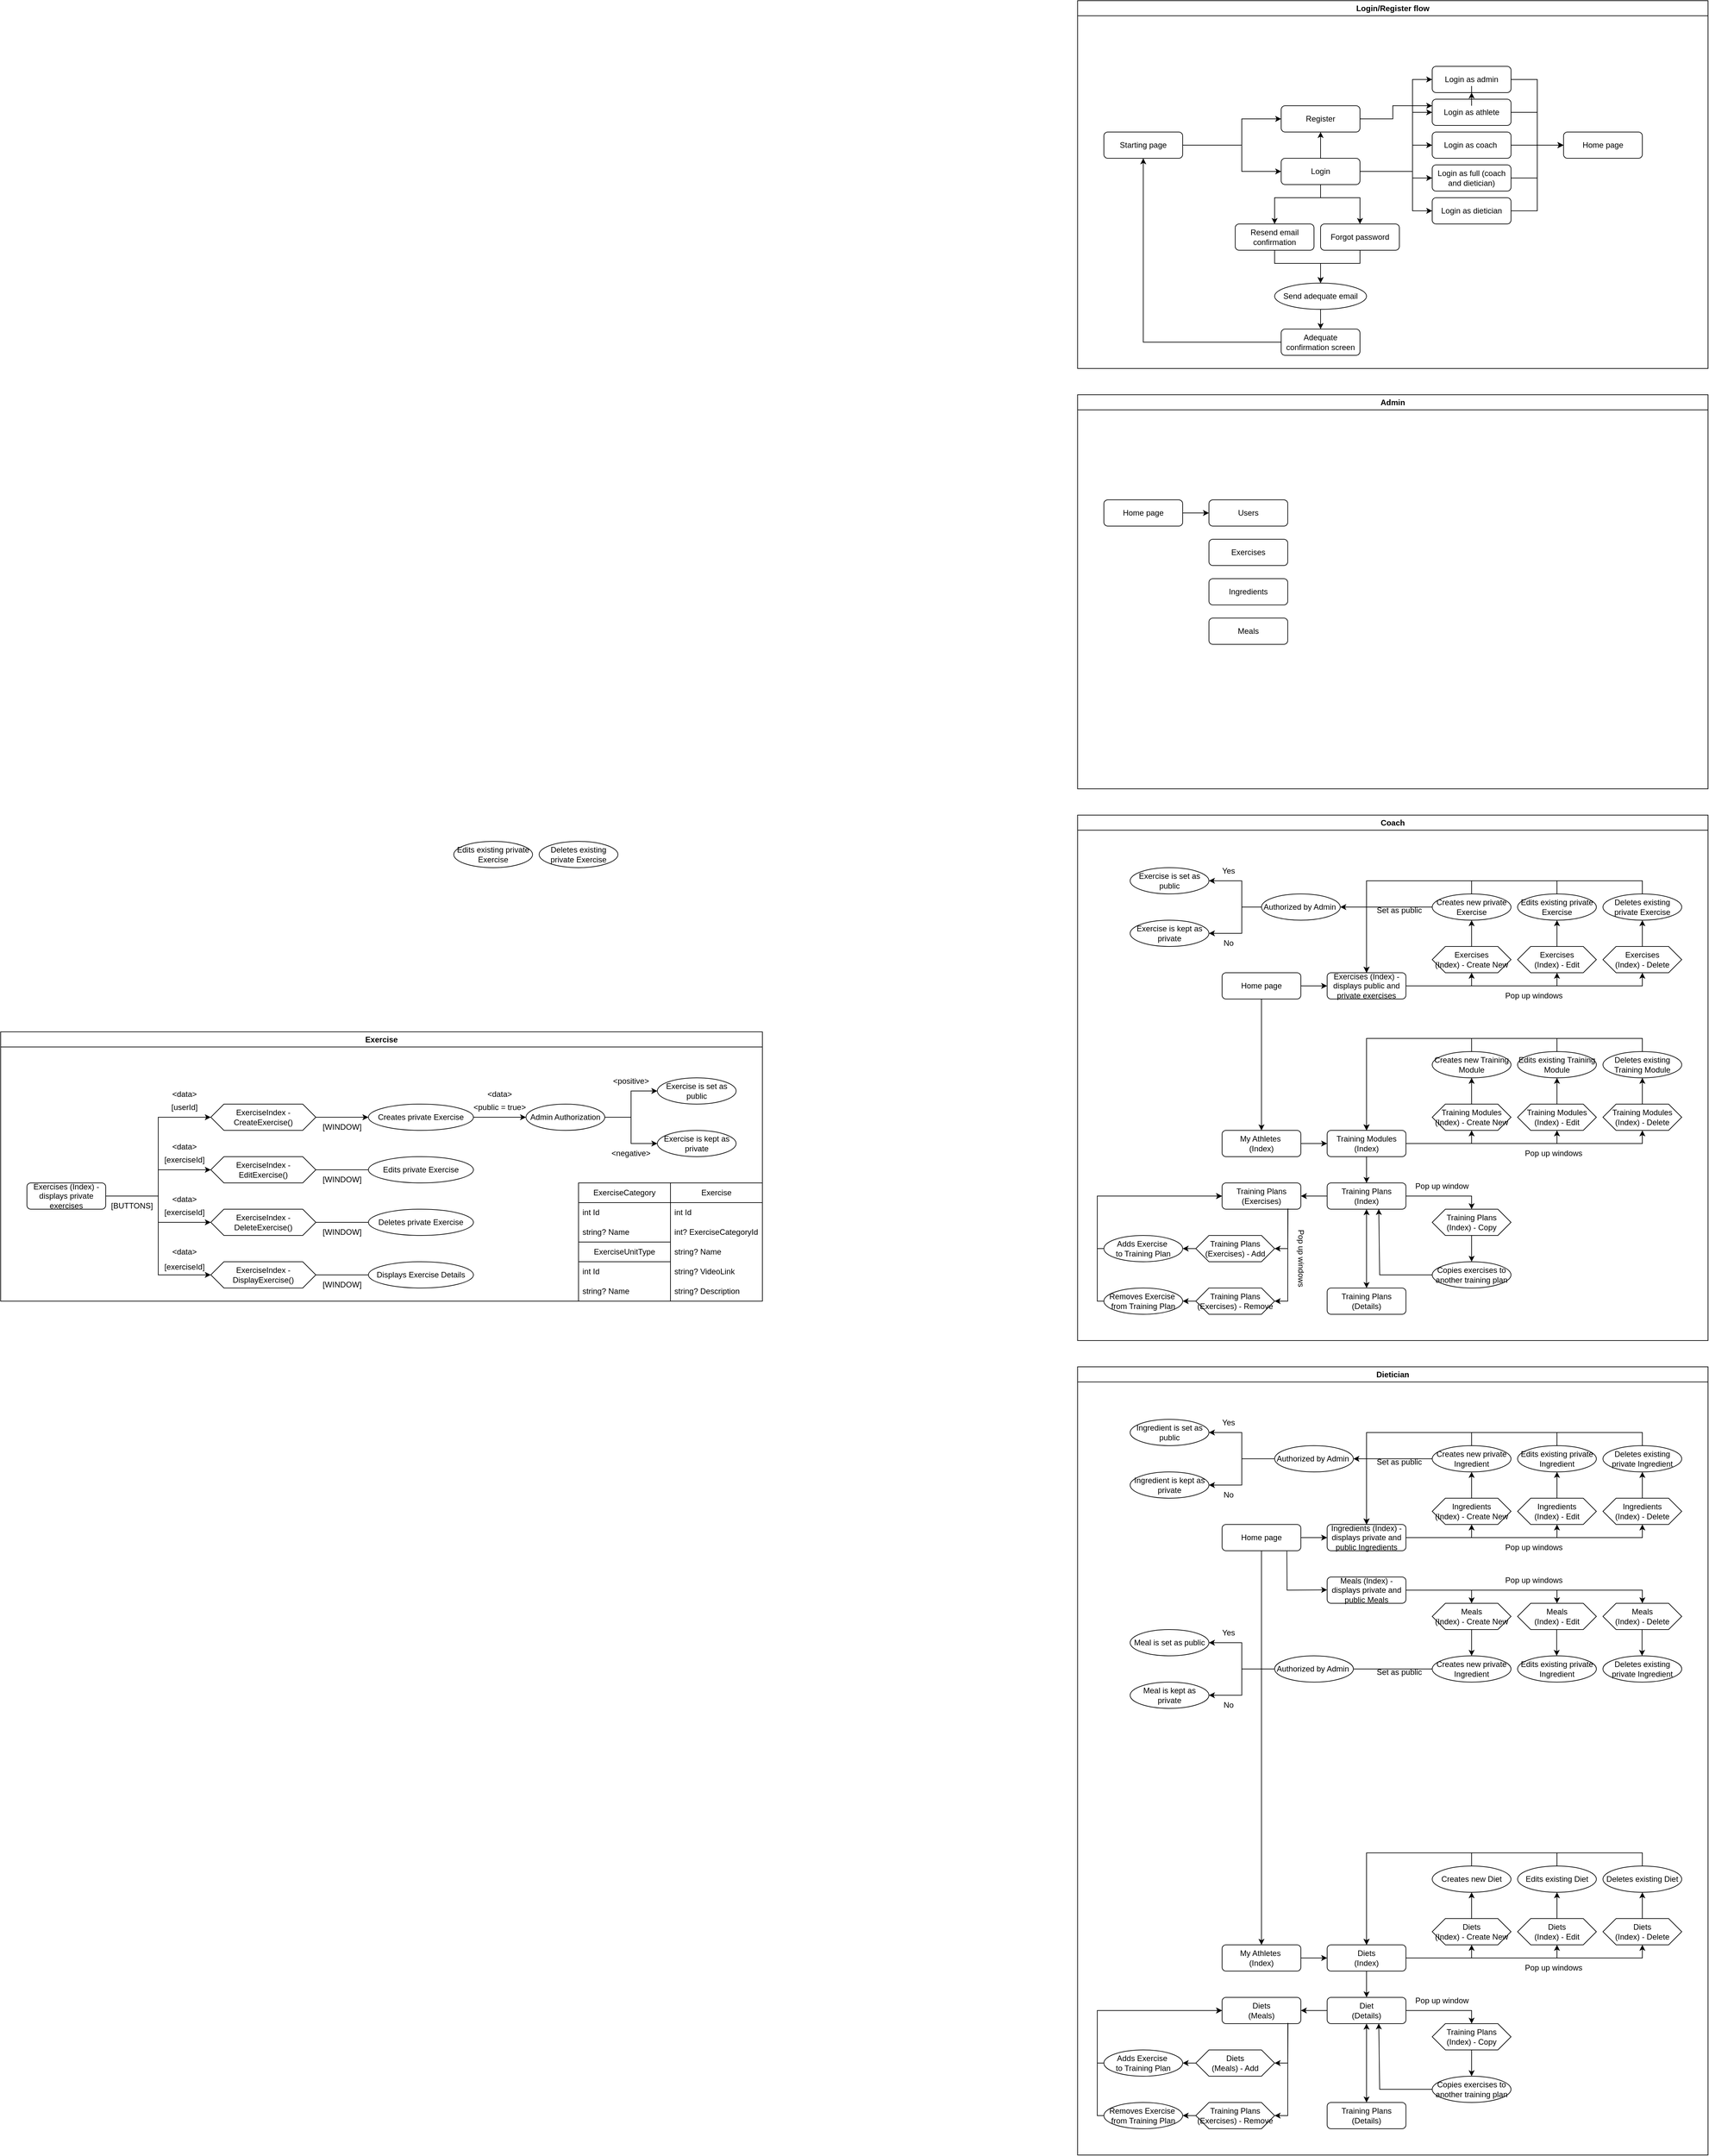 <mxfile version="24.7.16">
  <diagram name="Page-1" id="18QPKGjvQZBAcF_XZ2AR">
    <mxGraphModel dx="3983" dy="2938" grid="1" gridSize="10" guides="1" tooltips="1" connect="1" arrows="1" fold="1" page="1" pageScale="1" pageWidth="850" pageHeight="1100" math="0" shadow="0">
      <root>
        <mxCell id="0" />
        <mxCell id="1" parent="0" />
        <mxCell id="izD9zCOAXTGJAPc0Cjla-5" value="Login as coach&amp;nbsp;" style="rounded=1;whiteSpace=wrap;html=1;fontSize=12;" parent="1" vertex="1">
          <mxGeometry x="380" y="-1240" width="120" height="40" as="geometry" />
        </mxCell>
        <mxCell id="izD9zCOAXTGJAPc0Cjla-11" value="" style="endArrow=classic;html=1;rounded=0;entryX=0;entryY=0.5;entryDx=0;entryDy=0;fontSize=12;" parent="1" target="izD9zCOAXTGJAPc0Cjla-4" edge="1">
          <mxGeometry width="50" height="50" relative="1" as="geometry">
            <mxPoint x="270" y="-1180" as="sourcePoint" />
            <mxPoint x="390" y="-1200" as="targetPoint" />
            <Array as="points">
              <mxPoint x="350" y="-1180" />
              <mxPoint x="350" y="-1270" />
            </Array>
          </mxGeometry>
        </mxCell>
        <mxCell id="izD9zCOAXTGJAPc0Cjla-12" value="" style="endArrow=classic;html=1;rounded=0;entryX=0;entryY=0.5;entryDx=0;entryDy=0;exitX=1;exitY=0.5;exitDx=0;exitDy=0;fontSize=12;" parent="1" source="izD9zCOAXTGJAPc0Cjla-2" target="izD9zCOAXTGJAPc0Cjla-5" edge="1">
          <mxGeometry width="50" height="50" relative="1" as="geometry">
            <mxPoint x="330" y="-1220" as="sourcePoint" />
            <mxPoint x="390" y="-1180" as="targetPoint" />
            <Array as="points">
              <mxPoint x="350" y="-1180" />
              <mxPoint x="350" y="-1220" />
            </Array>
          </mxGeometry>
        </mxCell>
        <mxCell id="izD9zCOAXTGJAPc0Cjla-22" value="Home page" style="rounded=1;whiteSpace=wrap;html=1;fontSize=12;" parent="1" vertex="1">
          <mxGeometry x="580" y="-1240" width="120" height="40" as="geometry" />
        </mxCell>
        <mxCell id="izD9zCOAXTGJAPc0Cjla-23" value="" style="endArrow=classic;html=1;rounded=0;exitX=1;exitY=0.5;exitDx=0;exitDy=0;entryX=0;entryY=0.5;entryDx=0;entryDy=0;fontSize=12;" parent="1" source="izD9zCOAXTGJAPc0Cjla-8" target="izD9zCOAXTGJAPc0Cjla-22" edge="1">
          <mxGeometry width="50" height="50" relative="1" as="geometry">
            <mxPoint x="560" y="-1280" as="sourcePoint" />
            <mxPoint x="610" y="-1330" as="targetPoint" />
            <Array as="points">
              <mxPoint x="540" y="-1320" />
              <mxPoint x="540" y="-1220" />
            </Array>
          </mxGeometry>
        </mxCell>
        <mxCell id="izD9zCOAXTGJAPc0Cjla-24" value="" style="endArrow=classic;html=1;rounded=0;exitX=1;exitY=0.5;exitDx=0;exitDy=0;entryX=0;entryY=0.5;entryDx=0;entryDy=0;fontSize=12;" parent="1" source="izD9zCOAXTGJAPc0Cjla-4" target="izD9zCOAXTGJAPc0Cjla-22" edge="1">
          <mxGeometry width="50" height="50" relative="1" as="geometry">
            <mxPoint x="510" y="-1360" as="sourcePoint" />
            <mxPoint x="590" y="-1220" as="targetPoint" />
            <Array as="points">
              <mxPoint x="540" y="-1270" />
              <mxPoint x="540" y="-1220" />
            </Array>
          </mxGeometry>
        </mxCell>
        <mxCell id="izD9zCOAXTGJAPc0Cjla-25" value="" style="endArrow=classic;html=1;rounded=0;exitX=1;exitY=0.5;exitDx=0;exitDy=0;fontSize=12;" parent="1" source="izD9zCOAXTGJAPc0Cjla-5" edge="1">
          <mxGeometry width="50" height="50" relative="1" as="geometry">
            <mxPoint x="510" y="-1290" as="sourcePoint" />
            <mxPoint x="580" y="-1220" as="targetPoint" />
            <Array as="points">
              <mxPoint x="540" y="-1220" />
            </Array>
          </mxGeometry>
        </mxCell>
        <mxCell id="izD9zCOAXTGJAPc0Cjla-26" value="" style="endArrow=classic;html=1;rounded=0;exitX=1;exitY=0.5;exitDx=0;exitDy=0;entryX=0;entryY=0.5;entryDx=0;entryDy=0;fontSize=12;" parent="1" source="izD9zCOAXTGJAPc0Cjla-6" target="izD9zCOAXTGJAPc0Cjla-22" edge="1">
          <mxGeometry width="50" height="50" relative="1" as="geometry">
            <mxPoint x="580" y="-1110" as="sourcePoint" />
            <mxPoint x="630" y="-1160" as="targetPoint" />
            <Array as="points">
              <mxPoint x="540" y="-1170" />
              <mxPoint x="540" y="-1220" />
            </Array>
          </mxGeometry>
        </mxCell>
        <mxCell id="izD9zCOAXTGJAPc0Cjla-27" value="" style="endArrow=classic;html=1;rounded=0;exitX=1;exitY=0.5;exitDx=0;exitDy=0;entryX=0;entryY=0.5;entryDx=0;entryDy=0;fontSize=12;" parent="1" source="izD9zCOAXTGJAPc0Cjla-7" target="izD9zCOAXTGJAPc0Cjla-22" edge="1">
          <mxGeometry width="50" height="50" relative="1" as="geometry">
            <mxPoint x="550" y="-1060" as="sourcePoint" />
            <mxPoint x="600" y="-1110" as="targetPoint" />
            <Array as="points">
              <mxPoint x="540" y="-1120" />
              <mxPoint x="540" y="-1220" />
            </Array>
          </mxGeometry>
        </mxCell>
        <mxCell id="izD9zCOAXTGJAPc0Cjla-31" value="Forgot password" style="rounded=1;whiteSpace=wrap;html=1;fontSize=12;" parent="1" vertex="1">
          <mxGeometry x="210" y="-1100" width="120" height="40" as="geometry" />
        </mxCell>
        <mxCell id="izD9zCOAXTGJAPc0Cjla-33" value="Resend email confirmation" style="rounded=1;whiteSpace=wrap;html=1;fontSize=12;" parent="1" vertex="1">
          <mxGeometry x="80" y="-1100" width="120" height="40" as="geometry" />
        </mxCell>
        <mxCell id="izD9zCOAXTGJAPc0Cjla-35" value="" style="endArrow=classic;html=1;rounded=0;exitX=0.5;exitY=1;exitDx=0;exitDy=0;entryX=0.5;entryY=0;entryDx=0;entryDy=0;fontSize=12;" parent="1" source="izD9zCOAXTGJAPc0Cjla-2" target="izD9zCOAXTGJAPc0Cjla-31" edge="1">
          <mxGeometry width="50" height="50" relative="1" as="geometry">
            <mxPoint x="210" y="-1090" as="sourcePoint" />
            <mxPoint x="260" y="-1140" as="targetPoint" />
            <Array as="points">
              <mxPoint x="210" y="-1140" />
              <mxPoint x="270" y="-1140" />
            </Array>
          </mxGeometry>
        </mxCell>
        <mxCell id="izD9zCOAXTGJAPc0Cjla-36" value="" style="endArrow=classic;html=1;rounded=0;entryX=0.5;entryY=0;entryDx=0;entryDy=0;exitX=0.5;exitY=1;exitDx=0;exitDy=0;fontSize=12;" parent="1" source="izD9zCOAXTGJAPc0Cjla-2" target="izD9zCOAXTGJAPc0Cjla-33" edge="1">
          <mxGeometry width="50" height="50" relative="1" as="geometry">
            <mxPoint x="240" y="-1170" as="sourcePoint" />
            <mxPoint x="210" y="-1160" as="targetPoint" />
            <Array as="points">
              <mxPoint x="210" y="-1140" />
              <mxPoint x="140" y="-1140" />
            </Array>
          </mxGeometry>
        </mxCell>
        <mxCell id="izD9zCOAXTGJAPc0Cjla-38" value="" style="endArrow=classic;html=1;rounded=0;exitX=0.5;exitY=1;exitDx=0;exitDy=0;entryX=0.5;entryY=0;entryDx=0;entryDy=0;fontSize=12;" parent="1" source="izD9zCOAXTGJAPc0Cjla-31" target="izD9zCOAXTGJAPc0Cjla-43" edge="1">
          <mxGeometry width="50" height="50" relative="1" as="geometry">
            <mxPoint x="200" y="-1010" as="sourcePoint" />
            <mxPoint x="250" y="-1060" as="targetPoint" />
            <Array as="points">
              <mxPoint x="270" y="-1040" />
              <mxPoint x="210" y="-1040" />
            </Array>
          </mxGeometry>
        </mxCell>
        <mxCell id="izD9zCOAXTGJAPc0Cjla-39" value="" style="endArrow=classic;html=1;rounded=0;exitX=0.5;exitY=1;exitDx=0;exitDy=0;entryX=0.5;entryY=0;entryDx=0;entryDy=0;fontSize=12;" parent="1" source="izD9zCOAXTGJAPc0Cjla-33" target="izD9zCOAXTGJAPc0Cjla-43" edge="1">
          <mxGeometry width="50" height="50" relative="1" as="geometry">
            <mxPoint x="70" y="-960" as="sourcePoint" />
            <mxPoint x="120" y="-1010" as="targetPoint" />
            <Array as="points">
              <mxPoint x="140" y="-1040" />
              <mxPoint x="210" y="-1040" />
            </Array>
          </mxGeometry>
        </mxCell>
        <mxCell id="izD9zCOAXTGJAPc0Cjla-41" value="Login/Register flow" style="swimlane;whiteSpace=wrap;html=1;fontSize=12;" parent="1" vertex="1">
          <mxGeometry x="-160" y="-1440" width="960" height="560" as="geometry" />
        </mxCell>
        <mxCell id="izD9zCOAXTGJAPc0Cjla-43" value="Send adequate email" style="ellipse;whiteSpace=wrap;html=1;fontSize=12;" parent="izD9zCOAXTGJAPc0Cjla-41" vertex="1">
          <mxGeometry x="300" y="430" width="140" height="40" as="geometry" />
        </mxCell>
        <mxCell id="izD9zCOAXTGJAPc0Cjla-37" value="Adequate confirmation screen" style="rounded=1;whiteSpace=wrap;html=1;fontSize=12;" parent="izD9zCOAXTGJAPc0Cjla-41" vertex="1">
          <mxGeometry x="310" y="500" width="120" height="40" as="geometry" />
        </mxCell>
        <mxCell id="izD9zCOAXTGJAPc0Cjla-46" value="" style="endArrow=classic;html=1;rounded=0;exitX=0.5;exitY=1;exitDx=0;exitDy=0;entryX=0.5;entryY=0;entryDx=0;entryDy=0;fontSize=12;" parent="izD9zCOAXTGJAPc0Cjla-41" source="izD9zCOAXTGJAPc0Cjla-43" target="izD9zCOAXTGJAPc0Cjla-37" edge="1">
          <mxGeometry width="50" height="50" relative="1" as="geometry">
            <mxPoint x="360" y="640" as="sourcePoint" />
            <mxPoint x="410" y="590" as="targetPoint" />
          </mxGeometry>
        </mxCell>
        <mxCell id="izD9zCOAXTGJAPc0Cjla-18" value="Starting page" style="rounded=1;whiteSpace=wrap;html=1;fontSize=12;" parent="izD9zCOAXTGJAPc0Cjla-41" vertex="1">
          <mxGeometry x="40" y="200" width="120" height="40" as="geometry" />
        </mxCell>
        <mxCell id="izD9zCOAXTGJAPc0Cjla-40" value="" style="endArrow=classic;html=1;rounded=0;exitX=0;exitY=0.5;exitDx=0;exitDy=0;entryX=0.5;entryY=1;entryDx=0;entryDy=0;fontSize=12;" parent="izD9zCOAXTGJAPc0Cjla-41" source="izD9zCOAXTGJAPc0Cjla-37" target="izD9zCOAXTGJAPc0Cjla-18" edge="1">
          <mxGeometry width="50" height="50" relative="1" as="geometry">
            <mxPoint x="170" y="500" as="sourcePoint" />
            <mxPoint x="220" y="450" as="targetPoint" />
            <Array as="points">
              <mxPoint x="100" y="520" />
            </Array>
          </mxGeometry>
        </mxCell>
        <mxCell id="izD9zCOAXTGJAPc0Cjla-17" value="Register" style="rounded=1;whiteSpace=wrap;html=1;fontSize=12;" parent="izD9zCOAXTGJAPc0Cjla-41" vertex="1">
          <mxGeometry x="310" y="160" width="120" height="40" as="geometry" />
        </mxCell>
        <mxCell id="izD9zCOAXTGJAPc0Cjla-29" value="" style="endArrow=classic;html=1;rounded=0;entryX=0;entryY=0.5;entryDx=0;entryDy=0;exitX=1;exitY=0.5;exitDx=0;exitDy=0;fontSize=12;" parent="izD9zCOAXTGJAPc0Cjla-41" source="izD9zCOAXTGJAPc0Cjla-18" target="izD9zCOAXTGJAPc0Cjla-17" edge="1">
          <mxGeometry width="50" height="50" relative="1" as="geometry">
            <mxPoint x="270" y="220" as="sourcePoint" />
            <mxPoint x="320" y="170" as="targetPoint" />
            <Array as="points">
              <mxPoint x="250" y="220" />
              <mxPoint x="250" y="180" />
            </Array>
          </mxGeometry>
        </mxCell>
        <mxCell id="izD9zCOAXTGJAPc0Cjla-2" value="Login" style="rounded=1;whiteSpace=wrap;html=1;fontSize=12;" parent="izD9zCOAXTGJAPc0Cjla-41" vertex="1">
          <mxGeometry x="310" y="240" width="120" height="40" as="geometry" />
        </mxCell>
        <mxCell id="izD9zCOAXTGJAPc0Cjla-30" value="" style="endArrow=classic;html=1;rounded=0;entryX=0;entryY=0.5;entryDx=0;entryDy=0;exitX=1;exitY=0.5;exitDx=0;exitDy=0;fontSize=12;" parent="izD9zCOAXTGJAPc0Cjla-41" source="izD9zCOAXTGJAPc0Cjla-18" target="izD9zCOAXTGJAPc0Cjla-2" edge="1">
          <mxGeometry width="50" height="50" relative="1" as="geometry">
            <mxPoint x="250" y="200" as="sourcePoint" />
            <mxPoint x="350" y="180" as="targetPoint" />
            <Array as="points">
              <mxPoint x="250" y="220" />
              <mxPoint x="250" y="260" />
            </Array>
          </mxGeometry>
        </mxCell>
        <mxCell id="izD9zCOAXTGJAPc0Cjla-34" value="" style="endArrow=classic;html=1;rounded=0;entryX=0.5;entryY=1;entryDx=0;entryDy=0;exitX=0.5;exitY=0;exitDx=0;exitDy=0;fontSize=12;" parent="izD9zCOAXTGJAPc0Cjla-41" source="izD9zCOAXTGJAPc0Cjla-2" target="izD9zCOAXTGJAPc0Cjla-17" edge="1">
          <mxGeometry width="50" height="50" relative="1" as="geometry">
            <mxPoint x="340" y="360" as="sourcePoint" />
            <mxPoint x="390" y="310" as="targetPoint" />
          </mxGeometry>
        </mxCell>
        <mxCell id="izD9zCOAXTGJAPc0Cjla-4" value="Login as athlete" style="rounded=1;whiteSpace=wrap;html=1;fontSize=12;" parent="izD9zCOAXTGJAPc0Cjla-41" vertex="1">
          <mxGeometry x="540" y="150" width="120" height="40" as="geometry" />
        </mxCell>
        <mxCell id="izD9zCOAXTGJAPc0Cjla-21" value="" style="endArrow=classic;html=1;rounded=0;exitX=1;exitY=0.5;exitDx=0;exitDy=0;entryX=0;entryY=0.25;entryDx=0;entryDy=0;fontSize=12;" parent="izD9zCOAXTGJAPc0Cjla-41" source="izD9zCOAXTGJAPc0Cjla-17" target="izD9zCOAXTGJAPc0Cjla-4" edge="1">
          <mxGeometry width="50" height="50" relative="1" as="geometry">
            <mxPoint x="480" y="180" as="sourcePoint" />
            <mxPoint x="530" y="130" as="targetPoint" />
            <Array as="points">
              <mxPoint x="480" y="180" />
              <mxPoint x="480" y="160" />
            </Array>
          </mxGeometry>
        </mxCell>
        <mxCell id="izD9zCOAXTGJAPc0Cjla-8" value="Login as admin" style="rounded=1;whiteSpace=wrap;html=1;fontSize=12;" parent="izD9zCOAXTGJAPc0Cjla-41" vertex="1">
          <mxGeometry x="540" y="100" width="120" height="40" as="geometry" />
        </mxCell>
        <mxCell id="izD9zCOAXTGJAPc0Cjla-16" value="" style="endArrow=classic;html=1;rounded=0;entryX=0;entryY=0.5;entryDx=0;entryDy=0;exitX=1;exitY=0.5;exitDx=0;exitDy=0;fontSize=12;" parent="izD9zCOAXTGJAPc0Cjla-41" source="izD9zCOAXTGJAPc0Cjla-2" target="izD9zCOAXTGJAPc0Cjla-8" edge="1">
          <mxGeometry width="50" height="50" relative="1" as="geometry">
            <mxPoint x="470" y="210" as="sourcePoint" />
            <mxPoint x="440" y="310" as="targetPoint" />
            <Array as="points">
              <mxPoint x="510" y="260" />
              <mxPoint x="510" y="120" />
            </Array>
          </mxGeometry>
        </mxCell>
        <mxCell id="_VyMhvOsHdVWreHHS5qs-81" value="" style="edgeStyle=orthogonalEdgeStyle;rounded=0;orthogonalLoop=1;jettySize=auto;html=1;fontSize=12;" parent="izD9zCOAXTGJAPc0Cjla-41" source="izD9zCOAXTGJAPc0Cjla-4" target="izD9zCOAXTGJAPc0Cjla-8" edge="1">
          <mxGeometry relative="1" as="geometry" />
        </mxCell>
        <mxCell id="izD9zCOAXTGJAPc0Cjla-6" value="Login as full (coach and dietician)" style="rounded=1;whiteSpace=wrap;html=1;fontSize=12;" parent="izD9zCOAXTGJAPc0Cjla-41" vertex="1">
          <mxGeometry x="540" y="250" width="120" height="40" as="geometry" />
        </mxCell>
        <mxCell id="izD9zCOAXTGJAPc0Cjla-13" value="" style="endArrow=classic;html=1;rounded=0;entryX=0;entryY=0.5;entryDx=0;entryDy=0;exitX=1;exitY=0.5;exitDx=0;exitDy=0;fontSize=12;" parent="izD9zCOAXTGJAPc0Cjla-41" source="izD9zCOAXTGJAPc0Cjla-2" target="izD9zCOAXTGJAPc0Cjla-6" edge="1">
          <mxGeometry width="50" height="50" relative="1" as="geometry">
            <mxPoint x="490" y="220" as="sourcePoint" />
            <mxPoint x="550" y="330" as="targetPoint" />
            <Array as="points">
              <mxPoint x="510" y="260" />
              <mxPoint x="510" y="270" />
            </Array>
          </mxGeometry>
        </mxCell>
        <mxCell id="izD9zCOAXTGJAPc0Cjla-7" value="Login as dietician" style="rounded=1;whiteSpace=wrap;html=1;fontSize=12;" parent="izD9zCOAXTGJAPc0Cjla-41" vertex="1">
          <mxGeometry x="540" y="300" width="120" height="40" as="geometry" />
        </mxCell>
        <mxCell id="izD9zCOAXTGJAPc0Cjla-14" value="" style="endArrow=classic;html=1;rounded=0;entryX=0;entryY=0.5;entryDx=0;entryDy=0;exitX=1;exitY=0.5;exitDx=0;exitDy=0;fontSize=12;" parent="izD9zCOAXTGJAPc0Cjla-41" source="izD9zCOAXTGJAPc0Cjla-2" target="izD9zCOAXTGJAPc0Cjla-7" edge="1">
          <mxGeometry width="50" height="50" relative="1" as="geometry">
            <mxPoint x="490" y="220" as="sourcePoint" />
            <mxPoint x="550" y="400" as="targetPoint" />
            <Array as="points">
              <mxPoint x="510" y="260" />
              <mxPoint x="510" y="320" />
            </Array>
          </mxGeometry>
        </mxCell>
        <mxCell id="_VyMhvOsHdVWreHHS5qs-5" value="Home page" style="rounded=1;whiteSpace=wrap;html=1;fontSize=12;" parent="1" vertex="1">
          <mxGeometry x="-120" y="-680" width="120" height="40" as="geometry" />
        </mxCell>
        <mxCell id="_VyMhvOsHdVWreHHS5qs-6" value="Admin" style="swimlane;whiteSpace=wrap;html=1;fontSize=12;" parent="1" vertex="1">
          <mxGeometry x="-160" y="-840" width="960" height="600" as="geometry" />
        </mxCell>
        <mxCell id="_VyMhvOsHdVWreHHS5qs-10" value="Users" style="rounded=1;whiteSpace=wrap;html=1;fontSize=12;" parent="_VyMhvOsHdVWreHHS5qs-6" vertex="1">
          <mxGeometry x="200" y="160" width="120" height="40" as="geometry" />
        </mxCell>
        <mxCell id="fIIeSh7l6q9_PDV8aH3v-75" value="Exercises" style="rounded=1;whiteSpace=wrap;html=1;fontSize=12;" vertex="1" parent="_VyMhvOsHdVWreHHS5qs-6">
          <mxGeometry x="200" y="220" width="120" height="40" as="geometry" />
        </mxCell>
        <mxCell id="fIIeSh7l6q9_PDV8aH3v-76" value="Ingredients" style="rounded=1;whiteSpace=wrap;html=1;fontSize=12;" vertex="1" parent="_VyMhvOsHdVWreHHS5qs-6">
          <mxGeometry x="200" y="280" width="120" height="40" as="geometry" />
        </mxCell>
        <mxCell id="fIIeSh7l6q9_PDV8aH3v-77" value="Meals" style="rounded=1;whiteSpace=wrap;html=1;fontSize=12;" vertex="1" parent="_VyMhvOsHdVWreHHS5qs-6">
          <mxGeometry x="200" y="340" width="120" height="40" as="geometry" />
        </mxCell>
        <mxCell id="_VyMhvOsHdVWreHHS5qs-16" value="Coach" style="swimlane;whiteSpace=wrap;html=1;fontSize=12;" parent="1" vertex="1">
          <mxGeometry x="-160" y="-200" width="960" height="800" as="geometry" />
        </mxCell>
        <mxCell id="_VyMhvOsHdVWreHHS5qs-19" value="Home page" style="rounded=1;whiteSpace=wrap;html=1;fontSize=12;" parent="_VyMhvOsHdVWreHHS5qs-16" vertex="1">
          <mxGeometry x="220" y="240" width="120" height="40" as="geometry" />
        </mxCell>
        <mxCell id="_VyMhvOsHdVWreHHS5qs-20" value="" style="endArrow=classic;html=1;rounded=0;exitX=0.5;exitY=1;exitDx=0;exitDy=0;entryX=0.5;entryY=0;entryDx=0;entryDy=0;fontSize=12;" parent="_VyMhvOsHdVWreHHS5qs-16" source="_VyMhvOsHdVWreHHS5qs-19" target="_VyMhvOsHdVWreHHS5qs-21" edge="1">
          <mxGeometry width="50" height="50" relative="1" as="geometry">
            <mxPoint x="230" y="530" as="sourcePoint" />
            <mxPoint x="220" y="510" as="targetPoint" />
          </mxGeometry>
        </mxCell>
        <mxCell id="_VyMhvOsHdVWreHHS5qs-21" value="My Athletes&amp;nbsp;&lt;div style=&quot;font-size: 12px;&quot;&gt;(Index)&lt;/div&gt;" style="rounded=1;whiteSpace=wrap;html=1;fontSize=12;" parent="_VyMhvOsHdVWreHHS5qs-16" vertex="1">
          <mxGeometry x="220" y="480" width="120" height="40" as="geometry" />
        </mxCell>
        <mxCell id="_VyMhvOsHdVWreHHS5qs-22" value="" style="endArrow=classic;html=1;rounded=0;exitX=1;exitY=0.5;exitDx=0;exitDy=0;entryX=0;entryY=0.5;entryDx=0;entryDy=0;fontSize=12;" parent="_VyMhvOsHdVWreHHS5qs-16" source="_VyMhvOsHdVWreHHS5qs-21" target="_VyMhvOsHdVWreHHS5qs-23" edge="1">
          <mxGeometry width="50" height="50" relative="1" as="geometry">
            <mxPoint x="370" y="540" as="sourcePoint" />
            <mxPoint x="380" y="510" as="targetPoint" />
          </mxGeometry>
        </mxCell>
        <mxCell id="_VyMhvOsHdVWreHHS5qs-23" value="Training Modules&lt;br style=&quot;font-size: 12px;&quot;&gt;(Index)" style="rounded=1;whiteSpace=wrap;html=1;fontSize=12;" parent="_VyMhvOsHdVWreHHS5qs-16" vertex="1">
          <mxGeometry x="380" y="480" width="120" height="40" as="geometry" />
        </mxCell>
        <mxCell id="_VyMhvOsHdVWreHHS5qs-24" value="Training Plans&lt;br style=&quot;font-size: 12px;&quot;&gt;(Index)" style="rounded=1;whiteSpace=wrap;html=1;fontSize=12;" parent="_VyMhvOsHdVWreHHS5qs-16" vertex="1">
          <mxGeometry x="380" y="560" width="120" height="40" as="geometry" />
        </mxCell>
        <mxCell id="_VyMhvOsHdVWreHHS5qs-26" value="" style="endArrow=classic;html=1;rounded=0;exitX=0.5;exitY=1;exitDx=0;exitDy=0;entryX=0.5;entryY=0;entryDx=0;entryDy=0;fontSize=12;" parent="_VyMhvOsHdVWreHHS5qs-16" source="_VyMhvOsHdVWreHHS5qs-23" target="_VyMhvOsHdVWreHHS5qs-24" edge="1">
          <mxGeometry width="50" height="50" relative="1" as="geometry">
            <mxPoint x="310" y="680" as="sourcePoint" />
            <mxPoint x="360" y="630" as="targetPoint" />
          </mxGeometry>
        </mxCell>
        <mxCell id="_VyMhvOsHdVWreHHS5qs-27" value="" style="endArrow=classic;html=1;rounded=0;exitX=1;exitY=0.5;exitDx=0;exitDy=0;entryX=0.5;entryY=1;entryDx=0;entryDy=0;fontSize=12;" parent="_VyMhvOsHdVWreHHS5qs-16" source="_VyMhvOsHdVWreHHS5qs-23" edge="1">
          <mxGeometry width="50" height="50" relative="1" as="geometry">
            <mxPoint x="540" y="530" as="sourcePoint" />
            <mxPoint x="600" y="480" as="targetPoint" />
            <Array as="points">
              <mxPoint x="600" y="500" />
            </Array>
          </mxGeometry>
        </mxCell>
        <mxCell id="_VyMhvOsHdVWreHHS5qs-32" value="" style="endArrow=classic;html=1;rounded=0;exitX=1;exitY=0.5;exitDx=0;exitDy=0;entryX=0.5;entryY=1;entryDx=0;entryDy=0;fontSize=12;" parent="_VyMhvOsHdVWreHHS5qs-16" source="_VyMhvOsHdVWreHHS5qs-23" edge="1">
          <mxGeometry width="50" height="50" relative="1" as="geometry">
            <mxPoint x="510" y="510" as="sourcePoint" />
            <mxPoint x="730" y="480" as="targetPoint" />
            <Array as="points">
              <mxPoint x="730" y="500" />
            </Array>
          </mxGeometry>
        </mxCell>
        <mxCell id="_VyMhvOsHdVWreHHS5qs-33" value="" style="endArrow=classic;html=1;rounded=0;exitX=1;exitY=0.5;exitDx=0;exitDy=0;entryX=0.5;entryY=1;entryDx=0;entryDy=0;fontSize=12;" parent="_VyMhvOsHdVWreHHS5qs-16" source="_VyMhvOsHdVWreHHS5qs-23" edge="1">
          <mxGeometry width="50" height="50" relative="1" as="geometry">
            <mxPoint x="510" y="510" as="sourcePoint" />
            <mxPoint x="860" y="480" as="targetPoint" />
            <Array as="points">
              <mxPoint x="860" y="500" />
            </Array>
          </mxGeometry>
        </mxCell>
        <mxCell id="_VyMhvOsHdVWreHHS5qs-36" value="Pop up windows" style="text;html=1;align=center;verticalAlign=middle;whiteSpace=wrap;rounded=0;fontSize=12;" parent="_VyMhvOsHdVWreHHS5qs-16" vertex="1">
          <mxGeometry x="660" y="500" width="130" height="30" as="geometry" />
        </mxCell>
        <mxCell id="_VyMhvOsHdVWreHHS5qs-38" value="" style="endArrow=classic;html=1;rounded=0;entryX=0.5;entryY=1;entryDx=0;entryDy=0;exitX=0.5;exitY=0;exitDx=0;exitDy=0;fontSize=12;" parent="_VyMhvOsHdVWreHHS5qs-16" target="_VyMhvOsHdVWreHHS5qs-39" edge="1">
          <mxGeometry width="50" height="50" relative="1" as="geometry">
            <mxPoint x="600" y="440" as="sourcePoint" />
            <mxPoint x="590" y="540" as="targetPoint" />
          </mxGeometry>
        </mxCell>
        <mxCell id="_VyMhvOsHdVWreHHS5qs-39" value="Creates new Training Module" style="ellipse;whiteSpace=wrap;html=1;fontSize=12;" parent="_VyMhvOsHdVWreHHS5qs-16" vertex="1">
          <mxGeometry x="540" y="360" width="120" height="40" as="geometry" />
        </mxCell>
        <mxCell id="_VyMhvOsHdVWreHHS5qs-40" value="" style="endArrow=classic;html=1;rounded=0;exitX=0.5;exitY=0;exitDx=0;exitDy=0;entryX=0.5;entryY=1;entryDx=0;entryDy=0;fontSize=12;" parent="_VyMhvOsHdVWreHHS5qs-16" target="_VyMhvOsHdVWreHHS5qs-41" edge="1">
          <mxGeometry width="50" height="50" relative="1" as="geometry">
            <mxPoint x="730" y="440" as="sourcePoint" />
            <mxPoint x="730" y="640" as="targetPoint" />
          </mxGeometry>
        </mxCell>
        <mxCell id="_VyMhvOsHdVWreHHS5qs-41" value="Edits existing Training Module" style="ellipse;whiteSpace=wrap;html=1;fontSize=12;" parent="_VyMhvOsHdVWreHHS5qs-16" vertex="1">
          <mxGeometry x="670" y="360" width="120" height="40" as="geometry" />
        </mxCell>
        <mxCell id="_VyMhvOsHdVWreHHS5qs-42" value="" style="endArrow=classic;html=1;rounded=0;exitX=0.5;exitY=0;exitDx=0;exitDy=0;entryX=0.5;entryY=1;entryDx=0;entryDy=0;fontSize=12;" parent="_VyMhvOsHdVWreHHS5qs-16" target="_VyMhvOsHdVWreHHS5qs-43" edge="1">
          <mxGeometry width="50" height="50" relative="1" as="geometry">
            <mxPoint x="860" y="440" as="sourcePoint" />
            <mxPoint x="860" y="640" as="targetPoint" />
          </mxGeometry>
        </mxCell>
        <mxCell id="_VyMhvOsHdVWreHHS5qs-43" value="Deletes existing Training Module" style="ellipse;whiteSpace=wrap;html=1;fontSize=12;" parent="_VyMhvOsHdVWreHHS5qs-16" vertex="1">
          <mxGeometry x="800" y="360" width="120" height="40" as="geometry" />
        </mxCell>
        <mxCell id="_VyMhvOsHdVWreHHS5qs-44" value="" style="endArrow=classic;html=1;rounded=0;entryX=0.5;entryY=0;entryDx=0;entryDy=0;exitX=0.5;exitY=0;exitDx=0;exitDy=0;fontSize=12;" parent="_VyMhvOsHdVWreHHS5qs-16" source="_VyMhvOsHdVWreHHS5qs-39" target="_VyMhvOsHdVWreHHS5qs-23" edge="1">
          <mxGeometry width="50" height="50" relative="1" as="geometry">
            <mxPoint x="600" y="320" as="sourcePoint" />
            <mxPoint x="490" y="360" as="targetPoint" />
            <Array as="points">
              <mxPoint x="600" y="340" />
              <mxPoint x="440" y="340" />
            </Array>
          </mxGeometry>
        </mxCell>
        <mxCell id="_VyMhvOsHdVWreHHS5qs-45" value="" style="endArrow=classic;html=1;rounded=0;entryX=0.5;entryY=0;entryDx=0;entryDy=0;exitX=0.5;exitY=0;exitDx=0;exitDy=0;fontSize=12;" parent="_VyMhvOsHdVWreHHS5qs-16" source="_VyMhvOsHdVWreHHS5qs-43" target="_VyMhvOsHdVWreHHS5qs-23" edge="1">
          <mxGeometry width="50" height="50" relative="1" as="geometry">
            <mxPoint x="550" y="580" as="sourcePoint" />
            <mxPoint x="600" y="530" as="targetPoint" />
            <Array as="points">
              <mxPoint x="860" y="340" />
              <mxPoint x="440" y="340" />
            </Array>
          </mxGeometry>
        </mxCell>
        <mxCell id="_VyMhvOsHdVWreHHS5qs-46" value="" style="endArrow=classic;html=1;rounded=0;entryX=0.5;entryY=0;entryDx=0;entryDy=0;exitX=0.5;exitY=0;exitDx=0;exitDy=0;fontSize=12;" parent="_VyMhvOsHdVWreHHS5qs-16" source="_VyMhvOsHdVWreHHS5qs-41" target="_VyMhvOsHdVWreHHS5qs-23" edge="1">
          <mxGeometry width="50" height="50" relative="1" as="geometry">
            <mxPoint x="570" y="600" as="sourcePoint" />
            <mxPoint x="620" y="550" as="targetPoint" />
            <Array as="points">
              <mxPoint x="730" y="340" />
              <mxPoint x="440" y="340" />
            </Array>
          </mxGeometry>
        </mxCell>
        <mxCell id="_VyMhvOsHdVWreHHS5qs-49" value="Training Plans&lt;br style=&quot;font-size: 12px;&quot;&gt;(Exercises)" style="rounded=1;whiteSpace=wrap;html=1;fontSize=12;" parent="_VyMhvOsHdVWreHHS5qs-16" vertex="1">
          <mxGeometry x="220" y="560" width="120" height="40" as="geometry" />
        </mxCell>
        <mxCell id="_VyMhvOsHdVWreHHS5qs-50" value="Copies exercises to another training plan" style="ellipse;whiteSpace=wrap;html=1;fontSize=12;" parent="_VyMhvOsHdVWreHHS5qs-16" vertex="1">
          <mxGeometry x="540" y="680" width="120" height="40" as="geometry" />
        </mxCell>
        <mxCell id="_VyMhvOsHdVWreHHS5qs-52" value="" style="endArrow=classic;html=1;rounded=0;exitX=1;exitY=0.5;exitDx=0;exitDy=0;entryX=0.5;entryY=0;entryDx=0;entryDy=0;fontSize=12;" parent="_VyMhvOsHdVWreHHS5qs-16" source="_VyMhvOsHdVWreHHS5qs-24" edge="1">
          <mxGeometry width="50" height="50" relative="1" as="geometry">
            <mxPoint x="550" y="620" as="sourcePoint" />
            <mxPoint x="600" y="600" as="targetPoint" />
            <Array as="points">
              <mxPoint x="600" y="580" />
            </Array>
          </mxGeometry>
        </mxCell>
        <mxCell id="_VyMhvOsHdVWreHHS5qs-54" value="Pop up window" style="text;html=1;align=center;verticalAlign=middle;whiteSpace=wrap;rounded=0;fontSize=12;" parent="_VyMhvOsHdVWreHHS5qs-16" vertex="1">
          <mxGeometry x="490" y="550" width="130" height="30" as="geometry" />
        </mxCell>
        <mxCell id="_VyMhvOsHdVWreHHS5qs-55" value="" style="endArrow=classic;html=1;rounded=0;entryX=0.5;entryY=0;entryDx=0;entryDy=0;exitX=0.5;exitY=1;exitDx=0;exitDy=0;fontSize=12;" parent="_VyMhvOsHdVWreHHS5qs-16" target="_VyMhvOsHdVWreHHS5qs-50" edge="1">
          <mxGeometry width="50" height="50" relative="1" as="geometry">
            <mxPoint x="600" y="640" as="sourcePoint" />
            <mxPoint x="510" y="650" as="targetPoint" />
          </mxGeometry>
        </mxCell>
        <mxCell id="_VyMhvOsHdVWreHHS5qs-57" value="" style="endArrow=classic;html=1;rounded=0;exitX=0;exitY=0.5;exitDx=0;exitDy=0;entryX=0.655;entryY=0.993;entryDx=0;entryDy=0;entryPerimeter=0;fontSize=12;" parent="_VyMhvOsHdVWreHHS5qs-16" source="_VyMhvOsHdVWreHHS5qs-50" target="_VyMhvOsHdVWreHHS5qs-24" edge="1">
          <mxGeometry width="50" height="50" relative="1" as="geometry">
            <mxPoint x="460" y="720" as="sourcePoint" />
            <mxPoint x="510" y="670" as="targetPoint" />
            <Array as="points">
              <mxPoint x="460" y="700" />
            </Array>
          </mxGeometry>
        </mxCell>
        <mxCell id="_VyMhvOsHdVWreHHS5qs-58" value="" style="endArrow=classic;html=1;rounded=0;entryX=1;entryY=0.5;entryDx=0;entryDy=0;exitX=0;exitY=0.5;exitDx=0;exitDy=0;fontSize=12;" parent="_VyMhvOsHdVWreHHS5qs-16" source="_VyMhvOsHdVWreHHS5qs-24" target="_VyMhvOsHdVWreHHS5qs-49" edge="1">
          <mxGeometry width="50" height="50" relative="1" as="geometry">
            <mxPoint x="270" y="720" as="sourcePoint" />
            <mxPoint x="320" y="670" as="targetPoint" />
          </mxGeometry>
        </mxCell>
        <mxCell id="_VyMhvOsHdVWreHHS5qs-60" value="Training Plans&lt;br style=&quot;font-size: 12px;&quot;&gt;(Details)" style="rounded=1;whiteSpace=wrap;html=1;fontSize=12;" parent="_VyMhvOsHdVWreHHS5qs-16" vertex="1">
          <mxGeometry x="380" y="720" width="120" height="40" as="geometry" />
        </mxCell>
        <mxCell id="_VyMhvOsHdVWreHHS5qs-64" value="Training Modules&lt;br style=&quot;font-size: 12px;&quot;&gt;(Index) - Create New" style="shape=hexagon;perimeter=hexagonPerimeter2;whiteSpace=wrap;html=1;fixedSize=1;fontSize=12;" parent="_VyMhvOsHdVWreHHS5qs-16" vertex="1">
          <mxGeometry x="540" y="440" width="120" height="40" as="geometry" />
        </mxCell>
        <mxCell id="_VyMhvOsHdVWreHHS5qs-65" value="Training Modules&lt;br style=&quot;font-size: 12px;&quot;&gt;(Index) - Edit" style="shape=hexagon;perimeter=hexagonPerimeter2;whiteSpace=wrap;html=1;fixedSize=1;fontSize=12;" parent="_VyMhvOsHdVWreHHS5qs-16" vertex="1">
          <mxGeometry x="670" y="440" width="120" height="40" as="geometry" />
        </mxCell>
        <mxCell id="_VyMhvOsHdVWreHHS5qs-66" value="Training Modules&lt;br style=&quot;font-size: 12px;&quot;&gt;(Index) - Delete" style="shape=hexagon;perimeter=hexagonPerimeter2;whiteSpace=wrap;html=1;fixedSize=1;fontSize=12;" parent="_VyMhvOsHdVWreHHS5qs-16" vertex="1">
          <mxGeometry x="800" y="440" width="120" height="40" as="geometry" />
        </mxCell>
        <mxCell id="_VyMhvOsHdVWreHHS5qs-67" value="Training Plans&lt;br style=&quot;font-size: 12px;&quot;&gt;(Index) - Copy" style="shape=hexagon;perimeter=hexagonPerimeter2;whiteSpace=wrap;html=1;fixedSize=1;fontSize=12;" parent="_VyMhvOsHdVWreHHS5qs-16" vertex="1">
          <mxGeometry x="540" y="600" width="120" height="40" as="geometry" />
        </mxCell>
        <mxCell id="_VyMhvOsHdVWreHHS5qs-68" value="Training Plans&lt;br style=&quot;font-size: 12px;&quot;&gt;(Exercises) - Add" style="shape=hexagon;perimeter=hexagonPerimeter2;whiteSpace=wrap;html=1;fixedSize=1;fontSize=12;" parent="_VyMhvOsHdVWreHHS5qs-16" vertex="1">
          <mxGeometry x="180" y="640" width="120" height="40" as="geometry" />
        </mxCell>
        <mxCell id="_VyMhvOsHdVWreHHS5qs-69" value="Training Plans&lt;br style=&quot;font-size: 12px;&quot;&gt;(Exercises) - Remove" style="shape=hexagon;perimeter=hexagonPerimeter2;whiteSpace=wrap;html=1;fixedSize=1;fontSize=12;" parent="_VyMhvOsHdVWreHHS5qs-16" vertex="1">
          <mxGeometry x="180" y="720" width="120" height="40" as="geometry" />
        </mxCell>
        <mxCell id="_VyMhvOsHdVWreHHS5qs-70" value="" style="endArrow=classic;html=1;rounded=0;entryX=1;entryY=0.5;entryDx=0;entryDy=0;exitX=0.836;exitY=0.972;exitDx=0;exitDy=0;fontSize=12;exitPerimeter=0;" parent="_VyMhvOsHdVWreHHS5qs-16" source="_VyMhvOsHdVWreHHS5qs-49" target="_VyMhvOsHdVWreHHS5qs-68" edge="1">
          <mxGeometry width="50" height="50" relative="1" as="geometry">
            <mxPoint x="310" y="710" as="sourcePoint" />
            <mxPoint x="360" y="660" as="targetPoint" />
            <Array as="points">
              <mxPoint x="320" y="660" />
            </Array>
          </mxGeometry>
        </mxCell>
        <mxCell id="_VyMhvOsHdVWreHHS5qs-71" value="" style="endArrow=classic;html=1;rounded=0;entryX=1;entryY=0.5;entryDx=0;entryDy=0;fontSize=12;exitX=0.834;exitY=0.993;exitDx=0;exitDy=0;exitPerimeter=0;" parent="_VyMhvOsHdVWreHHS5qs-16" target="_VyMhvOsHdVWreHHS5qs-69" edge="1" source="_VyMhvOsHdVWreHHS5qs-49">
          <mxGeometry width="50" height="50" relative="1" as="geometry">
            <mxPoint x="310" y="600" as="sourcePoint" />
            <mxPoint x="310" y="670" as="targetPoint" />
            <Array as="points">
              <mxPoint x="320" y="740" />
            </Array>
          </mxGeometry>
        </mxCell>
        <mxCell id="_VyMhvOsHdVWreHHS5qs-72" value="Removes Exercise&amp;nbsp;&lt;br style=&quot;font-size: 12px;&quot;&gt;from Training Plan" style="ellipse;whiteSpace=wrap;html=1;fontSize=12;" parent="_VyMhvOsHdVWreHHS5qs-16" vertex="1">
          <mxGeometry x="40" y="720" width="120" height="40" as="geometry" />
        </mxCell>
        <mxCell id="_VyMhvOsHdVWreHHS5qs-73" value="Adds Exercise&amp;nbsp;&lt;br style=&quot;font-size: 12px;&quot;&gt;to Training Plan" style="ellipse;whiteSpace=wrap;html=1;fontSize=12;" parent="_VyMhvOsHdVWreHHS5qs-16" vertex="1">
          <mxGeometry x="40" y="640" width="120" height="40" as="geometry" />
        </mxCell>
        <mxCell id="_VyMhvOsHdVWreHHS5qs-74" value="" style="endArrow=classic;html=1;rounded=0;entryX=0;entryY=0.5;entryDx=0;entryDy=0;fontSize=12;" parent="_VyMhvOsHdVWreHHS5qs-16" target="_VyMhvOsHdVWreHHS5qs-49" edge="1">
          <mxGeometry width="50" height="50" relative="1" as="geometry">
            <mxPoint x="40" y="660" as="sourcePoint" />
            <mxPoint x="180" y="580" as="targetPoint" />
            <Array as="points">
              <mxPoint x="30" y="660" />
              <mxPoint x="30" y="580" />
            </Array>
          </mxGeometry>
        </mxCell>
        <mxCell id="_VyMhvOsHdVWreHHS5qs-75" value="" style="endArrow=classic;html=1;rounded=0;exitX=0;exitY=0.5;exitDx=0;exitDy=0;fontSize=12;" parent="_VyMhvOsHdVWreHHS5qs-16" source="_VyMhvOsHdVWreHHS5qs-72" edge="1">
          <mxGeometry width="50" height="50" relative="1" as="geometry">
            <mxPoint x="50" y="670" as="sourcePoint" />
            <mxPoint x="220" y="580" as="targetPoint" />
            <Array as="points">
              <mxPoint x="30" y="740" />
              <mxPoint x="30" y="580" />
            </Array>
          </mxGeometry>
        </mxCell>
        <mxCell id="_VyMhvOsHdVWreHHS5qs-76" value="" style="endArrow=classic;html=1;rounded=0;entryX=1;entryY=0.5;entryDx=0;entryDy=0;exitX=0;exitY=0.5;exitDx=0;exitDy=0;fontSize=12;" parent="_VyMhvOsHdVWreHHS5qs-16" source="_VyMhvOsHdVWreHHS5qs-69" target="_VyMhvOsHdVWreHHS5qs-72" edge="1">
          <mxGeometry width="50" height="50" relative="1" as="geometry">
            <mxPoint x="180" y="840" as="sourcePoint" />
            <mxPoint x="230" y="790" as="targetPoint" />
          </mxGeometry>
        </mxCell>
        <mxCell id="_VyMhvOsHdVWreHHS5qs-77" value="" style="endArrow=classic;html=1;rounded=0;entryX=1;entryY=0.5;entryDx=0;entryDy=0;exitX=0;exitY=0.5;exitDx=0;exitDy=0;fontSize=12;" parent="_VyMhvOsHdVWreHHS5qs-16" source="_VyMhvOsHdVWreHHS5qs-68" target="_VyMhvOsHdVWreHHS5qs-73" edge="1">
          <mxGeometry width="50" height="50" relative="1" as="geometry">
            <mxPoint x="130" y="740" as="sourcePoint" />
            <mxPoint x="180" y="690" as="targetPoint" />
          </mxGeometry>
        </mxCell>
        <mxCell id="_VyMhvOsHdVWreHHS5qs-78" value="" style="endArrow=classic;startArrow=classic;html=1;rounded=0;entryX=0.5;entryY=1;entryDx=0;entryDy=0;exitX=0.5;exitY=0;exitDx=0;exitDy=0;fontSize=12;" parent="_VyMhvOsHdVWreHHS5qs-16" source="_VyMhvOsHdVWreHHS5qs-60" target="_VyMhvOsHdVWreHHS5qs-24" edge="1">
          <mxGeometry width="50" height="50" relative="1" as="geometry">
            <mxPoint x="410" y="710" as="sourcePoint" />
            <mxPoint x="460" y="660" as="targetPoint" />
          </mxGeometry>
        </mxCell>
        <mxCell id="fIIeSh7l6q9_PDV8aH3v-46" value="Exercises (Index) - displays public and private exercises" style="rounded=1;whiteSpace=wrap;html=1;fontSize=12;" vertex="1" parent="_VyMhvOsHdVWreHHS5qs-16">
          <mxGeometry x="380" y="240" width="120" height="40" as="geometry" />
        </mxCell>
        <mxCell id="fIIeSh7l6q9_PDV8aH3v-47" value="Exercises&lt;br style=&quot;font-size: 12px;&quot;&gt;(Index) - Create New" style="shape=hexagon;perimeter=hexagonPerimeter2;whiteSpace=wrap;html=1;fixedSize=1;fontSize=12;" vertex="1" parent="_VyMhvOsHdVWreHHS5qs-16">
          <mxGeometry x="540" y="200" width="120" height="40" as="geometry" />
        </mxCell>
        <mxCell id="fIIeSh7l6q9_PDV8aH3v-48" value="Exercises&lt;br style=&quot;font-size: 12px;&quot;&gt;(Index) - Edit" style="shape=hexagon;perimeter=hexagonPerimeter2;whiteSpace=wrap;html=1;fixedSize=1;fontSize=12;" vertex="1" parent="_VyMhvOsHdVWreHHS5qs-16">
          <mxGeometry x="670" y="200" width="120" height="40" as="geometry" />
        </mxCell>
        <mxCell id="fIIeSh7l6q9_PDV8aH3v-49" value="Exercises&lt;br style=&quot;font-size: 12px;&quot;&gt;(Index) - Delete" style="shape=hexagon;perimeter=hexagonPerimeter2;whiteSpace=wrap;html=1;fixedSize=1;fontSize=12;" vertex="1" parent="_VyMhvOsHdVWreHHS5qs-16">
          <mxGeometry x="800" y="200" width="120" height="40" as="geometry" />
        </mxCell>
        <mxCell id="fIIeSh7l6q9_PDV8aH3v-50" value="" style="endArrow=classic;html=1;rounded=0;exitX=1;exitY=0.5;exitDx=0;exitDy=0;entryX=0.5;entryY=1;entryDx=0;entryDy=0;fontSize=12;" edge="1" parent="_VyMhvOsHdVWreHHS5qs-16">
          <mxGeometry width="50" height="50" relative="1" as="geometry">
            <mxPoint x="500" y="260" as="sourcePoint" />
            <mxPoint x="600" y="240" as="targetPoint" />
            <Array as="points">
              <mxPoint x="600" y="260" />
            </Array>
          </mxGeometry>
        </mxCell>
        <mxCell id="fIIeSh7l6q9_PDV8aH3v-51" value="" style="endArrow=classic;html=1;rounded=0;exitX=1;exitY=0.5;exitDx=0;exitDy=0;entryX=0.5;entryY=1;entryDx=0;entryDy=0;fontSize=12;" edge="1" parent="_VyMhvOsHdVWreHHS5qs-16">
          <mxGeometry width="50" height="50" relative="1" as="geometry">
            <mxPoint x="500" y="260" as="sourcePoint" />
            <mxPoint x="860" y="240" as="targetPoint" />
            <Array as="points">
              <mxPoint x="860" y="260" />
            </Array>
          </mxGeometry>
        </mxCell>
        <mxCell id="fIIeSh7l6q9_PDV8aH3v-52" value="" style="endArrow=classic;html=1;rounded=0;exitX=1;exitY=0.5;exitDx=0;exitDy=0;entryX=0.5;entryY=1;entryDx=0;entryDy=0;fontSize=12;" edge="1" parent="_VyMhvOsHdVWreHHS5qs-16">
          <mxGeometry width="50" height="50" relative="1" as="geometry">
            <mxPoint x="500" y="260" as="sourcePoint" />
            <mxPoint x="730" y="240" as="targetPoint" />
            <Array as="points">
              <mxPoint x="730" y="260" />
            </Array>
          </mxGeometry>
        </mxCell>
        <mxCell id="fIIeSh7l6q9_PDV8aH3v-53" value="Deletes existing private Exercise" style="ellipse;whiteSpace=wrap;html=1;fontSize=12;" vertex="1" parent="_VyMhvOsHdVWreHHS5qs-16">
          <mxGeometry x="800" y="120" width="120" height="40" as="geometry" />
        </mxCell>
        <mxCell id="fIIeSh7l6q9_PDV8aH3v-54" value="Edits existing private Exercise" style="ellipse;whiteSpace=wrap;html=1;fontSize=12;" vertex="1" parent="_VyMhvOsHdVWreHHS5qs-16">
          <mxGeometry x="670" y="120" width="120" height="40" as="geometry" />
        </mxCell>
        <mxCell id="fIIeSh7l6q9_PDV8aH3v-55" value="Creates new private Exercise" style="ellipse;whiteSpace=wrap;html=1;fontSize=12;" vertex="1" parent="_VyMhvOsHdVWreHHS5qs-16">
          <mxGeometry x="540" y="120" width="120" height="40" as="geometry" />
        </mxCell>
        <mxCell id="fIIeSh7l6q9_PDV8aH3v-56" value="" style="endArrow=classic;html=1;rounded=0;entryX=0.5;entryY=1;entryDx=0;entryDy=0;exitX=0.5;exitY=0;exitDx=0;exitDy=0;fontSize=12;" edge="1" target="fIIeSh7l6q9_PDV8aH3v-55" parent="_VyMhvOsHdVWreHHS5qs-16">
          <mxGeometry width="50" height="50" relative="1" as="geometry">
            <mxPoint x="600" y="200" as="sourcePoint" />
            <mxPoint x="590" y="300" as="targetPoint" />
          </mxGeometry>
        </mxCell>
        <mxCell id="fIIeSh7l6q9_PDV8aH3v-57" value="" style="endArrow=classic;html=1;rounded=0;exitX=0.5;exitY=0;exitDx=0;exitDy=0;entryX=0.5;entryY=1;entryDx=0;entryDy=0;fontSize=12;" edge="1" target="fIIeSh7l6q9_PDV8aH3v-54" parent="_VyMhvOsHdVWreHHS5qs-16">
          <mxGeometry width="50" height="50" relative="1" as="geometry">
            <mxPoint x="730" y="200" as="sourcePoint" />
            <mxPoint x="730" y="400" as="targetPoint" />
          </mxGeometry>
        </mxCell>
        <mxCell id="fIIeSh7l6q9_PDV8aH3v-58" value="" style="endArrow=classic;html=1;rounded=0;exitX=0.5;exitY=0;exitDx=0;exitDy=0;entryX=0.5;entryY=1;entryDx=0;entryDy=0;fontSize=12;" edge="1" target="fIIeSh7l6q9_PDV8aH3v-53" parent="_VyMhvOsHdVWreHHS5qs-16">
          <mxGeometry width="50" height="50" relative="1" as="geometry">
            <mxPoint x="860" y="200" as="sourcePoint" />
            <mxPoint x="860" y="400" as="targetPoint" />
          </mxGeometry>
        </mxCell>
        <mxCell id="fIIeSh7l6q9_PDV8aH3v-59" value="" style="endArrow=classic;html=1;rounded=0;entryX=0.5;entryY=0;entryDx=0;entryDy=0;exitX=0.5;exitY=0;exitDx=0;exitDy=0;fontSize=12;" edge="1" source="fIIeSh7l6q9_PDV8aH3v-54" parent="_VyMhvOsHdVWreHHS5qs-16">
          <mxGeometry width="50" height="50" relative="1" as="geometry">
            <mxPoint x="570" y="360" as="sourcePoint" />
            <mxPoint x="440" y="240" as="targetPoint" />
            <Array as="points">
              <mxPoint x="730" y="100" />
              <mxPoint x="440" y="100" />
            </Array>
          </mxGeometry>
        </mxCell>
        <mxCell id="fIIeSh7l6q9_PDV8aH3v-60" value="" style="endArrow=classic;html=1;rounded=0;entryX=0.5;entryY=0;entryDx=0;entryDy=0;exitX=0.5;exitY=0;exitDx=0;exitDy=0;fontSize=12;" edge="1" source="fIIeSh7l6q9_PDV8aH3v-53" parent="_VyMhvOsHdVWreHHS5qs-16">
          <mxGeometry width="50" height="50" relative="1" as="geometry">
            <mxPoint x="550" y="340" as="sourcePoint" />
            <mxPoint x="440" y="240" as="targetPoint" />
            <Array as="points">
              <mxPoint x="860" y="100" />
              <mxPoint x="440" y="100" />
            </Array>
          </mxGeometry>
        </mxCell>
        <mxCell id="fIIeSh7l6q9_PDV8aH3v-61" value="" style="endArrow=classic;html=1;rounded=0;entryX=0.5;entryY=0;entryDx=0;entryDy=0;exitX=0.5;exitY=0;exitDx=0;exitDy=0;fontSize=12;" edge="1" source="fIIeSh7l6q9_PDV8aH3v-55" parent="_VyMhvOsHdVWreHHS5qs-16">
          <mxGeometry width="50" height="50" relative="1" as="geometry">
            <mxPoint x="600" y="80" as="sourcePoint" />
            <mxPoint x="440" y="240" as="targetPoint" />
            <Array as="points">
              <mxPoint x="600" y="100" />
              <mxPoint x="440" y="100" />
            </Array>
          </mxGeometry>
        </mxCell>
        <mxCell id="fIIeSh7l6q9_PDV8aH3v-63" value="" style="endArrow=classic;html=1;rounded=0;exitX=1;exitY=0.5;exitDx=0;exitDy=0;entryX=0;entryY=0.5;entryDx=0;entryDy=0;fontSize=12;" edge="1" parent="_VyMhvOsHdVWreHHS5qs-16" source="_VyMhvOsHdVWreHHS5qs-19" target="fIIeSh7l6q9_PDV8aH3v-46">
          <mxGeometry width="50" height="50" relative="1" as="geometry">
            <mxPoint x="370" y="370" as="sourcePoint" />
            <mxPoint x="420" y="320" as="targetPoint" />
          </mxGeometry>
        </mxCell>
        <mxCell id="fIIeSh7l6q9_PDV8aH3v-65" value="Pop up windows" style="text;html=1;align=center;verticalAlign=middle;whiteSpace=wrap;rounded=0;fontSize=12;" vertex="1" parent="_VyMhvOsHdVWreHHS5qs-16">
          <mxGeometry x="630" y="260" width="130" height="30" as="geometry" />
        </mxCell>
        <mxCell id="fIIeSh7l6q9_PDV8aH3v-66" value="Set as public" style="text;html=1;align=center;verticalAlign=middle;whiteSpace=wrap;rounded=0;rotation=0;fontSize=12;" vertex="1" parent="_VyMhvOsHdVWreHHS5qs-16">
          <mxGeometry x="440" y="130" width="100" height="30" as="geometry" />
        </mxCell>
        <mxCell id="fIIeSh7l6q9_PDV8aH3v-67" value="Authorized by Admi&lt;span style=&quot;background-color: initial; font-size: 12px;&quot;&gt;n&amp;nbsp;&lt;/span&gt;" style="ellipse;whiteSpace=wrap;html=1;fontSize=12;" vertex="1" parent="_VyMhvOsHdVWreHHS5qs-16">
          <mxGeometry x="280" y="120" width="120" height="40" as="geometry" />
        </mxCell>
        <mxCell id="fIIeSh7l6q9_PDV8aH3v-68" value="" style="endArrow=classic;html=1;rounded=0;exitX=0;exitY=0.5;exitDx=0;exitDy=0;entryX=1;entryY=0.5;entryDx=0;entryDy=0;fontSize=12;" edge="1" parent="_VyMhvOsHdVWreHHS5qs-16" source="fIIeSh7l6q9_PDV8aH3v-67" target="fIIeSh7l6q9_PDV8aH3v-69">
          <mxGeometry width="50" height="50" relative="1" as="geometry">
            <mxPoint x="450" as="sourcePoint" />
            <mxPoint x="480" y="-30" as="targetPoint" />
            <Array as="points">
              <mxPoint x="250" y="140" />
              <mxPoint x="250" y="180" />
            </Array>
          </mxGeometry>
        </mxCell>
        <mxCell id="fIIeSh7l6q9_PDV8aH3v-69" value="Exercise is kept as private" style="ellipse;whiteSpace=wrap;html=1;fontSize=12;" vertex="1" parent="_VyMhvOsHdVWreHHS5qs-16">
          <mxGeometry x="80" y="160" width="120" height="40" as="geometry" />
        </mxCell>
        <mxCell id="fIIeSh7l6q9_PDV8aH3v-70" value="Exercise is set as public" style="ellipse;whiteSpace=wrap;html=1;fontSize=12;" vertex="1" parent="_VyMhvOsHdVWreHHS5qs-16">
          <mxGeometry x="80" y="80" width="120" height="40" as="geometry" />
        </mxCell>
        <mxCell id="fIIeSh7l6q9_PDV8aH3v-71" value="" style="endArrow=classic;html=1;rounded=0;exitX=0;exitY=0.5;exitDx=0;exitDy=0;entryX=1;entryY=0.5;entryDx=0;entryDy=0;fontSize=12;" edge="1" target="fIIeSh7l6q9_PDV8aH3v-70" parent="_VyMhvOsHdVWreHHS5qs-16" source="fIIeSh7l6q9_PDV8aH3v-67">
          <mxGeometry width="50" height="50" relative="1" as="geometry">
            <mxPoint x="550" y="-90" as="sourcePoint" />
            <mxPoint x="480" y="-90" as="targetPoint" />
            <Array as="points">
              <mxPoint x="250" y="140" />
              <mxPoint x="250" y="100" />
            </Array>
          </mxGeometry>
        </mxCell>
        <mxCell id="fIIeSh7l6q9_PDV8aH3v-72" value="&lt;font style=&quot;font-size: 12px;&quot;&gt;Yes&lt;/font&gt;" style="text;html=1;align=center;verticalAlign=middle;whiteSpace=wrap;rounded=0;fontSize=12;" vertex="1" parent="_VyMhvOsHdVWreHHS5qs-16">
          <mxGeometry x="200" y="70" width="60" height="30" as="geometry" />
        </mxCell>
        <mxCell id="fIIeSh7l6q9_PDV8aH3v-73" value="&lt;font style=&quot;font-size: 12px;&quot;&gt;No&lt;/font&gt;" style="text;html=1;align=center;verticalAlign=middle;whiteSpace=wrap;rounded=0;fontSize=12;" vertex="1" parent="_VyMhvOsHdVWreHHS5qs-16">
          <mxGeometry x="200" y="180" width="60" height="30" as="geometry" />
        </mxCell>
        <mxCell id="fIIeSh7l6q9_PDV8aH3v-74" value="" style="endArrow=classic;html=1;rounded=0;entryX=1;entryY=0.5;entryDx=0;entryDy=0;exitX=0;exitY=0.5;exitDx=0;exitDy=0;fontSize=12;" edge="1" parent="_VyMhvOsHdVWreHHS5qs-16" source="fIIeSh7l6q9_PDV8aH3v-55" target="fIIeSh7l6q9_PDV8aH3v-67">
          <mxGeometry width="50" height="50" relative="1" as="geometry">
            <mxPoint x="370" y="230" as="sourcePoint" />
            <mxPoint x="420" y="180" as="targetPoint" />
          </mxGeometry>
        </mxCell>
        <mxCell id="_VyMhvOsHdVWreHHS5qs-79" value="Pop up windows" style="text;html=1;align=center;verticalAlign=middle;whiteSpace=wrap;rounded=0;rotation=90;fontSize=12;" parent="_VyMhvOsHdVWreHHS5qs-16" vertex="1">
          <mxGeometry x="275" y="660" width="130" height="30" as="geometry" />
        </mxCell>
        <mxCell id="_VyMhvOsHdVWreHHS5qs-15" value="" style="endArrow=classic;html=1;rounded=0;entryX=0;entryY=0.5;entryDx=0;entryDy=0;exitX=1;exitY=0.5;exitDx=0;exitDy=0;fontSize=12;" parent="1" source="_VyMhvOsHdVWreHHS5qs-5" target="_VyMhvOsHdVWreHHS5qs-10" edge="1">
          <mxGeometry width="50" height="50" relative="1" as="geometry">
            <mxPoint y="-670" as="sourcePoint" />
            <mxPoint x="60" y="-600" as="targetPoint" />
          </mxGeometry>
        </mxCell>
        <mxCell id="fIIeSh7l6q9_PDV8aH3v-78" value="Dietician" style="swimlane;whiteSpace=wrap;html=1;fontSize=12;" vertex="1" parent="1">
          <mxGeometry x="-160" y="640" width="960" height="1200" as="geometry" />
        </mxCell>
        <mxCell id="fIIeSh7l6q9_PDV8aH3v-79" value="Home page" style="rounded=1;whiteSpace=wrap;html=1;fontSize=12;" vertex="1" parent="fIIeSh7l6q9_PDV8aH3v-78">
          <mxGeometry x="220" y="240" width="120" height="40" as="geometry" />
        </mxCell>
        <mxCell id="fIIeSh7l6q9_PDV8aH3v-80" value="" style="endArrow=classic;html=1;rounded=0;exitX=0.5;exitY=1;exitDx=0;exitDy=0;entryX=0.5;entryY=0;entryDx=0;entryDy=0;fontSize=12;" edge="1" parent="fIIeSh7l6q9_PDV8aH3v-78" source="fIIeSh7l6q9_PDV8aH3v-79" target="fIIeSh7l6q9_PDV8aH3v-81">
          <mxGeometry width="50" height="50" relative="1" as="geometry">
            <mxPoint x="230" y="530" as="sourcePoint" />
            <mxPoint x="220" y="510" as="targetPoint" />
          </mxGeometry>
        </mxCell>
        <mxCell id="fIIeSh7l6q9_PDV8aH3v-81" value="My Athletes&amp;nbsp;&lt;div style=&quot;font-size: 12px;&quot;&gt;(Index)&lt;/div&gt;" style="rounded=1;whiteSpace=wrap;html=1;fontSize=12;" vertex="1" parent="fIIeSh7l6q9_PDV8aH3v-78">
          <mxGeometry x="220" y="880" width="120" height="40" as="geometry" />
        </mxCell>
        <mxCell id="fIIeSh7l6q9_PDV8aH3v-82" value="" style="endArrow=classic;html=1;rounded=0;exitX=1;exitY=0.5;exitDx=0;exitDy=0;entryX=0;entryY=0.5;entryDx=0;entryDy=0;fontSize=12;" edge="1" parent="fIIeSh7l6q9_PDV8aH3v-78" source="fIIeSh7l6q9_PDV8aH3v-81" target="fIIeSh7l6q9_PDV8aH3v-83">
          <mxGeometry width="50" height="50" relative="1" as="geometry">
            <mxPoint x="370" y="940" as="sourcePoint" />
            <mxPoint x="380" y="910" as="targetPoint" />
          </mxGeometry>
        </mxCell>
        <mxCell id="fIIeSh7l6q9_PDV8aH3v-83" value="Diets&lt;br style=&quot;font-size: 12px;&quot;&gt;(Index)" style="rounded=1;whiteSpace=wrap;html=1;fontSize=12;" vertex="1" parent="fIIeSh7l6q9_PDV8aH3v-78">
          <mxGeometry x="380" y="880" width="120" height="40" as="geometry" />
        </mxCell>
        <mxCell id="fIIeSh7l6q9_PDV8aH3v-84" value="Diet&lt;br style=&quot;font-size: 12px;&quot;&gt;(Details)" style="rounded=1;whiteSpace=wrap;html=1;fontSize=12;" vertex="1" parent="fIIeSh7l6q9_PDV8aH3v-78">
          <mxGeometry x="380" y="960" width="120" height="40" as="geometry" />
        </mxCell>
        <mxCell id="fIIeSh7l6q9_PDV8aH3v-85" value="" style="endArrow=classic;html=1;rounded=0;exitX=0.5;exitY=1;exitDx=0;exitDy=0;entryX=0.5;entryY=0;entryDx=0;entryDy=0;fontSize=12;" edge="1" parent="fIIeSh7l6q9_PDV8aH3v-78" source="fIIeSh7l6q9_PDV8aH3v-83" target="fIIeSh7l6q9_PDV8aH3v-84">
          <mxGeometry width="50" height="50" relative="1" as="geometry">
            <mxPoint x="310" y="1080" as="sourcePoint" />
            <mxPoint x="360" y="1030" as="targetPoint" />
          </mxGeometry>
        </mxCell>
        <mxCell id="fIIeSh7l6q9_PDV8aH3v-86" value="" style="endArrow=classic;html=1;rounded=0;exitX=1;exitY=0.5;exitDx=0;exitDy=0;entryX=0.5;entryY=1;entryDx=0;entryDy=0;fontSize=12;" edge="1" parent="fIIeSh7l6q9_PDV8aH3v-78" source="fIIeSh7l6q9_PDV8aH3v-83">
          <mxGeometry width="50" height="50" relative="1" as="geometry">
            <mxPoint x="540" y="930" as="sourcePoint" />
            <mxPoint x="600" y="880" as="targetPoint" />
            <Array as="points">
              <mxPoint x="600" y="900" />
            </Array>
          </mxGeometry>
        </mxCell>
        <mxCell id="fIIeSh7l6q9_PDV8aH3v-87" value="" style="endArrow=classic;html=1;rounded=0;exitX=1;exitY=0.5;exitDx=0;exitDy=0;entryX=0.5;entryY=1;entryDx=0;entryDy=0;fontSize=12;" edge="1" parent="fIIeSh7l6q9_PDV8aH3v-78" source="fIIeSh7l6q9_PDV8aH3v-83">
          <mxGeometry width="50" height="50" relative="1" as="geometry">
            <mxPoint x="510" y="910" as="sourcePoint" />
            <mxPoint x="730" y="880" as="targetPoint" />
            <Array as="points">
              <mxPoint x="730" y="900" />
            </Array>
          </mxGeometry>
        </mxCell>
        <mxCell id="fIIeSh7l6q9_PDV8aH3v-88" value="" style="endArrow=classic;html=1;rounded=0;exitX=1;exitY=0.5;exitDx=0;exitDy=0;entryX=0.5;entryY=1;entryDx=0;entryDy=0;fontSize=12;" edge="1" parent="fIIeSh7l6q9_PDV8aH3v-78" source="fIIeSh7l6q9_PDV8aH3v-83">
          <mxGeometry width="50" height="50" relative="1" as="geometry">
            <mxPoint x="510" y="910" as="sourcePoint" />
            <mxPoint x="860" y="880" as="targetPoint" />
            <Array as="points">
              <mxPoint x="860" y="900" />
            </Array>
          </mxGeometry>
        </mxCell>
        <mxCell id="fIIeSh7l6q9_PDV8aH3v-89" value="Pop up windows" style="text;html=1;align=center;verticalAlign=middle;whiteSpace=wrap;rounded=0;fontSize=12;" vertex="1" parent="fIIeSh7l6q9_PDV8aH3v-78">
          <mxGeometry x="660" y="900" width="130" height="30" as="geometry" />
        </mxCell>
        <mxCell id="fIIeSh7l6q9_PDV8aH3v-90" value="" style="endArrow=classic;html=1;rounded=0;entryX=0.5;entryY=1;entryDx=0;entryDy=0;exitX=0.5;exitY=0;exitDx=0;exitDy=0;fontSize=12;" edge="1" parent="fIIeSh7l6q9_PDV8aH3v-78" target="fIIeSh7l6q9_PDV8aH3v-91">
          <mxGeometry width="50" height="50" relative="1" as="geometry">
            <mxPoint x="600" y="840" as="sourcePoint" />
            <mxPoint x="590" y="940" as="targetPoint" />
          </mxGeometry>
        </mxCell>
        <mxCell id="fIIeSh7l6q9_PDV8aH3v-91" value="Creates new Diet" style="ellipse;whiteSpace=wrap;html=1;fontSize=12;" vertex="1" parent="fIIeSh7l6q9_PDV8aH3v-78">
          <mxGeometry x="540" y="760" width="120" height="40" as="geometry" />
        </mxCell>
        <mxCell id="fIIeSh7l6q9_PDV8aH3v-92" value="" style="endArrow=classic;html=1;rounded=0;exitX=0.5;exitY=0;exitDx=0;exitDy=0;entryX=0.5;entryY=1;entryDx=0;entryDy=0;fontSize=12;" edge="1" parent="fIIeSh7l6q9_PDV8aH3v-78" target="fIIeSh7l6q9_PDV8aH3v-93">
          <mxGeometry width="50" height="50" relative="1" as="geometry">
            <mxPoint x="730" y="840" as="sourcePoint" />
            <mxPoint x="730" y="1040" as="targetPoint" />
          </mxGeometry>
        </mxCell>
        <mxCell id="fIIeSh7l6q9_PDV8aH3v-93" value="Edits existing Diet" style="ellipse;whiteSpace=wrap;html=1;fontSize=12;" vertex="1" parent="fIIeSh7l6q9_PDV8aH3v-78">
          <mxGeometry x="670" y="760" width="120" height="40" as="geometry" />
        </mxCell>
        <mxCell id="fIIeSh7l6q9_PDV8aH3v-94" value="" style="endArrow=classic;html=1;rounded=0;exitX=0.5;exitY=0;exitDx=0;exitDy=0;entryX=0.5;entryY=1;entryDx=0;entryDy=0;fontSize=12;" edge="1" parent="fIIeSh7l6q9_PDV8aH3v-78" target="fIIeSh7l6q9_PDV8aH3v-95">
          <mxGeometry width="50" height="50" relative="1" as="geometry">
            <mxPoint x="860" y="840" as="sourcePoint" />
            <mxPoint x="860" y="1040" as="targetPoint" />
          </mxGeometry>
        </mxCell>
        <mxCell id="fIIeSh7l6q9_PDV8aH3v-95" value="Deletes existing Diet" style="ellipse;whiteSpace=wrap;html=1;fontSize=12;" vertex="1" parent="fIIeSh7l6q9_PDV8aH3v-78">
          <mxGeometry x="800" y="760" width="120" height="40" as="geometry" />
        </mxCell>
        <mxCell id="fIIeSh7l6q9_PDV8aH3v-96" value="" style="endArrow=classic;html=1;rounded=0;entryX=0.5;entryY=0;entryDx=0;entryDy=0;exitX=0.5;exitY=0;exitDx=0;exitDy=0;fontSize=12;" edge="1" parent="fIIeSh7l6q9_PDV8aH3v-78" source="fIIeSh7l6q9_PDV8aH3v-91" target="fIIeSh7l6q9_PDV8aH3v-83">
          <mxGeometry width="50" height="50" relative="1" as="geometry">
            <mxPoint x="600" y="720" as="sourcePoint" />
            <mxPoint x="490" y="760" as="targetPoint" />
            <Array as="points">
              <mxPoint x="600" y="740" />
              <mxPoint x="440" y="740" />
            </Array>
          </mxGeometry>
        </mxCell>
        <mxCell id="fIIeSh7l6q9_PDV8aH3v-97" value="" style="endArrow=classic;html=1;rounded=0;entryX=0.5;entryY=0;entryDx=0;entryDy=0;exitX=0.5;exitY=0;exitDx=0;exitDy=0;fontSize=12;" edge="1" parent="fIIeSh7l6q9_PDV8aH3v-78" source="fIIeSh7l6q9_PDV8aH3v-95" target="fIIeSh7l6q9_PDV8aH3v-83">
          <mxGeometry width="50" height="50" relative="1" as="geometry">
            <mxPoint x="550" y="980" as="sourcePoint" />
            <mxPoint x="600" y="930" as="targetPoint" />
            <Array as="points">
              <mxPoint x="860" y="740" />
              <mxPoint x="440" y="740" />
            </Array>
          </mxGeometry>
        </mxCell>
        <mxCell id="fIIeSh7l6q9_PDV8aH3v-98" value="" style="endArrow=classic;html=1;rounded=0;entryX=0.5;entryY=0;entryDx=0;entryDy=0;exitX=0.5;exitY=0;exitDx=0;exitDy=0;fontSize=12;" edge="1" parent="fIIeSh7l6q9_PDV8aH3v-78" source="fIIeSh7l6q9_PDV8aH3v-93" target="fIIeSh7l6q9_PDV8aH3v-83">
          <mxGeometry width="50" height="50" relative="1" as="geometry">
            <mxPoint x="570" y="1000" as="sourcePoint" />
            <mxPoint x="620" y="950" as="targetPoint" />
            <Array as="points">
              <mxPoint x="730" y="740" />
              <mxPoint x="440" y="740" />
            </Array>
          </mxGeometry>
        </mxCell>
        <mxCell id="fIIeSh7l6q9_PDV8aH3v-99" value="Diets&lt;br style=&quot;font-size: 12px;&quot;&gt;(Meals)" style="rounded=1;whiteSpace=wrap;html=1;fontSize=12;" vertex="1" parent="fIIeSh7l6q9_PDV8aH3v-78">
          <mxGeometry x="220" y="960" width="120" height="40" as="geometry" />
        </mxCell>
        <mxCell id="fIIeSh7l6q9_PDV8aH3v-100" value="Copies exercises to another training plan" style="ellipse;whiteSpace=wrap;html=1;fontSize=12;" vertex="1" parent="fIIeSh7l6q9_PDV8aH3v-78">
          <mxGeometry x="540" y="1080" width="120" height="40" as="geometry" />
        </mxCell>
        <mxCell id="fIIeSh7l6q9_PDV8aH3v-101" value="" style="endArrow=classic;html=1;rounded=0;exitX=1;exitY=0.5;exitDx=0;exitDy=0;entryX=0.5;entryY=0;entryDx=0;entryDy=0;fontSize=12;" edge="1" parent="fIIeSh7l6q9_PDV8aH3v-78" source="fIIeSh7l6q9_PDV8aH3v-84">
          <mxGeometry width="50" height="50" relative="1" as="geometry">
            <mxPoint x="550" y="1020" as="sourcePoint" />
            <mxPoint x="600" y="1000" as="targetPoint" />
            <Array as="points">
              <mxPoint x="600" y="980" />
            </Array>
          </mxGeometry>
        </mxCell>
        <mxCell id="fIIeSh7l6q9_PDV8aH3v-102" value="Pop up window" style="text;html=1;align=center;verticalAlign=middle;whiteSpace=wrap;rounded=0;fontSize=12;" vertex="1" parent="fIIeSh7l6q9_PDV8aH3v-78">
          <mxGeometry x="490" y="950" width="130" height="30" as="geometry" />
        </mxCell>
        <mxCell id="fIIeSh7l6q9_PDV8aH3v-103" value="" style="endArrow=classic;html=1;rounded=0;entryX=0.5;entryY=0;entryDx=0;entryDy=0;exitX=0.5;exitY=1;exitDx=0;exitDy=0;fontSize=12;" edge="1" parent="fIIeSh7l6q9_PDV8aH3v-78" target="fIIeSh7l6q9_PDV8aH3v-100">
          <mxGeometry width="50" height="50" relative="1" as="geometry">
            <mxPoint x="600" y="1040" as="sourcePoint" />
            <mxPoint x="510" y="1050" as="targetPoint" />
          </mxGeometry>
        </mxCell>
        <mxCell id="fIIeSh7l6q9_PDV8aH3v-104" value="" style="endArrow=classic;html=1;rounded=0;exitX=0;exitY=0.5;exitDx=0;exitDy=0;entryX=0.655;entryY=0.993;entryDx=0;entryDy=0;entryPerimeter=0;fontSize=12;" edge="1" parent="fIIeSh7l6q9_PDV8aH3v-78" source="fIIeSh7l6q9_PDV8aH3v-100" target="fIIeSh7l6q9_PDV8aH3v-84">
          <mxGeometry width="50" height="50" relative="1" as="geometry">
            <mxPoint x="460" y="1120" as="sourcePoint" />
            <mxPoint x="510" y="1070" as="targetPoint" />
            <Array as="points">
              <mxPoint x="460" y="1100" />
            </Array>
          </mxGeometry>
        </mxCell>
        <mxCell id="fIIeSh7l6q9_PDV8aH3v-105" value="" style="endArrow=classic;html=1;rounded=0;entryX=1;entryY=0.5;entryDx=0;entryDy=0;exitX=0;exitY=0.5;exitDx=0;exitDy=0;fontSize=12;" edge="1" parent="fIIeSh7l6q9_PDV8aH3v-78" source="fIIeSh7l6q9_PDV8aH3v-84" target="fIIeSh7l6q9_PDV8aH3v-99">
          <mxGeometry width="50" height="50" relative="1" as="geometry">
            <mxPoint x="270" y="1120" as="sourcePoint" />
            <mxPoint x="320" y="1070" as="targetPoint" />
          </mxGeometry>
        </mxCell>
        <mxCell id="fIIeSh7l6q9_PDV8aH3v-106" value="Training Plans&lt;br style=&quot;font-size: 12px;&quot;&gt;(Details)" style="rounded=1;whiteSpace=wrap;html=1;fontSize=12;" vertex="1" parent="fIIeSh7l6q9_PDV8aH3v-78">
          <mxGeometry x="380" y="1120" width="120" height="40" as="geometry" />
        </mxCell>
        <mxCell id="fIIeSh7l6q9_PDV8aH3v-107" value="Diets&lt;br style=&quot;font-size: 12px;&quot;&gt;(Index) - Create New" style="shape=hexagon;perimeter=hexagonPerimeter2;whiteSpace=wrap;html=1;fixedSize=1;fontSize=12;" vertex="1" parent="fIIeSh7l6q9_PDV8aH3v-78">
          <mxGeometry x="540" y="840" width="120" height="40" as="geometry" />
        </mxCell>
        <mxCell id="fIIeSh7l6q9_PDV8aH3v-108" value="Diets&lt;br style=&quot;font-size: 12px;&quot;&gt;(Index) - Edit" style="shape=hexagon;perimeter=hexagonPerimeter2;whiteSpace=wrap;html=1;fixedSize=1;fontSize=12;" vertex="1" parent="fIIeSh7l6q9_PDV8aH3v-78">
          <mxGeometry x="670" y="840" width="120" height="40" as="geometry" />
        </mxCell>
        <mxCell id="fIIeSh7l6q9_PDV8aH3v-109" value="Diets&lt;br style=&quot;font-size: 12px;&quot;&gt;(Index) - Delete" style="shape=hexagon;perimeter=hexagonPerimeter2;whiteSpace=wrap;html=1;fixedSize=1;fontSize=12;" vertex="1" parent="fIIeSh7l6q9_PDV8aH3v-78">
          <mxGeometry x="800" y="840" width="120" height="40" as="geometry" />
        </mxCell>
        <mxCell id="fIIeSh7l6q9_PDV8aH3v-110" value="Training Plans&lt;br style=&quot;font-size: 12px;&quot;&gt;(Index) - Copy" style="shape=hexagon;perimeter=hexagonPerimeter2;whiteSpace=wrap;html=1;fixedSize=1;fontSize=12;" vertex="1" parent="fIIeSh7l6q9_PDV8aH3v-78">
          <mxGeometry x="540" y="1000" width="120" height="40" as="geometry" />
        </mxCell>
        <mxCell id="fIIeSh7l6q9_PDV8aH3v-111" value="Diets&lt;br style=&quot;font-size: 12px;&quot;&gt;(Meals) - Add" style="shape=hexagon;perimeter=hexagonPerimeter2;whiteSpace=wrap;html=1;fixedSize=1;fontSize=12;" vertex="1" parent="fIIeSh7l6q9_PDV8aH3v-78">
          <mxGeometry x="180" y="1040" width="120" height="40" as="geometry" />
        </mxCell>
        <mxCell id="fIIeSh7l6q9_PDV8aH3v-112" value="Training Plans&lt;br style=&quot;font-size: 12px;&quot;&gt;(Exercises) - Remove" style="shape=hexagon;perimeter=hexagonPerimeter2;whiteSpace=wrap;html=1;fixedSize=1;fontSize=12;" vertex="1" parent="fIIeSh7l6q9_PDV8aH3v-78">
          <mxGeometry x="180" y="1120" width="120" height="40" as="geometry" />
        </mxCell>
        <mxCell id="fIIeSh7l6q9_PDV8aH3v-113" value="" style="endArrow=classic;html=1;rounded=0;entryX=1;entryY=0.5;entryDx=0;entryDy=0;exitX=0.836;exitY=0.972;exitDx=0;exitDy=0;fontSize=12;exitPerimeter=0;" edge="1" parent="fIIeSh7l6q9_PDV8aH3v-78" source="fIIeSh7l6q9_PDV8aH3v-99" target="fIIeSh7l6q9_PDV8aH3v-111">
          <mxGeometry width="50" height="50" relative="1" as="geometry">
            <mxPoint x="310" y="1110" as="sourcePoint" />
            <mxPoint x="360" y="1060" as="targetPoint" />
            <Array as="points">
              <mxPoint x="320" y="1060" />
            </Array>
          </mxGeometry>
        </mxCell>
        <mxCell id="fIIeSh7l6q9_PDV8aH3v-114" value="" style="endArrow=classic;html=1;rounded=0;entryX=1;entryY=0.5;entryDx=0;entryDy=0;fontSize=12;exitX=0.834;exitY=0.993;exitDx=0;exitDy=0;exitPerimeter=0;" edge="1" parent="fIIeSh7l6q9_PDV8aH3v-78" source="fIIeSh7l6q9_PDV8aH3v-99" target="fIIeSh7l6q9_PDV8aH3v-112">
          <mxGeometry width="50" height="50" relative="1" as="geometry">
            <mxPoint x="310" y="1000" as="sourcePoint" />
            <mxPoint x="310" y="1070" as="targetPoint" />
            <Array as="points">
              <mxPoint x="320" y="1140" />
            </Array>
          </mxGeometry>
        </mxCell>
        <mxCell id="fIIeSh7l6q9_PDV8aH3v-115" value="Removes Exercise&amp;nbsp;&lt;br style=&quot;font-size: 12px;&quot;&gt;from Training Plan" style="ellipse;whiteSpace=wrap;html=1;fontSize=12;" vertex="1" parent="fIIeSh7l6q9_PDV8aH3v-78">
          <mxGeometry x="40" y="1120" width="120" height="40" as="geometry" />
        </mxCell>
        <mxCell id="fIIeSh7l6q9_PDV8aH3v-116" value="Adds Exercise&amp;nbsp;&lt;br style=&quot;font-size: 12px;&quot;&gt;to Training Plan" style="ellipse;whiteSpace=wrap;html=1;fontSize=12;" vertex="1" parent="fIIeSh7l6q9_PDV8aH3v-78">
          <mxGeometry x="40" y="1040" width="120" height="40" as="geometry" />
        </mxCell>
        <mxCell id="fIIeSh7l6q9_PDV8aH3v-117" value="" style="endArrow=classic;html=1;rounded=0;entryX=0;entryY=0.5;entryDx=0;entryDy=0;fontSize=12;" edge="1" parent="fIIeSh7l6q9_PDV8aH3v-78" target="fIIeSh7l6q9_PDV8aH3v-99">
          <mxGeometry width="50" height="50" relative="1" as="geometry">
            <mxPoint x="40" y="1060" as="sourcePoint" />
            <mxPoint x="180" y="980" as="targetPoint" />
            <Array as="points">
              <mxPoint x="30" y="1060" />
              <mxPoint x="30" y="980" />
            </Array>
          </mxGeometry>
        </mxCell>
        <mxCell id="fIIeSh7l6q9_PDV8aH3v-118" value="" style="endArrow=classic;html=1;rounded=0;exitX=0;exitY=0.5;exitDx=0;exitDy=0;fontSize=12;" edge="1" parent="fIIeSh7l6q9_PDV8aH3v-78" source="fIIeSh7l6q9_PDV8aH3v-115">
          <mxGeometry width="50" height="50" relative="1" as="geometry">
            <mxPoint x="50" y="1070" as="sourcePoint" />
            <mxPoint x="220" y="980" as="targetPoint" />
            <Array as="points">
              <mxPoint x="30" y="1140" />
              <mxPoint x="30" y="980" />
            </Array>
          </mxGeometry>
        </mxCell>
        <mxCell id="fIIeSh7l6q9_PDV8aH3v-119" value="" style="endArrow=classic;html=1;rounded=0;entryX=1;entryY=0.5;entryDx=0;entryDy=0;exitX=0;exitY=0.5;exitDx=0;exitDy=0;fontSize=12;" edge="1" parent="fIIeSh7l6q9_PDV8aH3v-78" source="fIIeSh7l6q9_PDV8aH3v-112" target="fIIeSh7l6q9_PDV8aH3v-115">
          <mxGeometry width="50" height="50" relative="1" as="geometry">
            <mxPoint x="180" y="1240" as="sourcePoint" />
            <mxPoint x="230" y="1190" as="targetPoint" />
          </mxGeometry>
        </mxCell>
        <mxCell id="fIIeSh7l6q9_PDV8aH3v-120" value="" style="endArrow=classic;html=1;rounded=0;entryX=1;entryY=0.5;entryDx=0;entryDy=0;exitX=0;exitY=0.5;exitDx=0;exitDy=0;fontSize=12;" edge="1" parent="fIIeSh7l6q9_PDV8aH3v-78" source="fIIeSh7l6q9_PDV8aH3v-111" target="fIIeSh7l6q9_PDV8aH3v-116">
          <mxGeometry width="50" height="50" relative="1" as="geometry">
            <mxPoint x="130" y="1140" as="sourcePoint" />
            <mxPoint x="180" y="1090" as="targetPoint" />
          </mxGeometry>
        </mxCell>
        <mxCell id="fIIeSh7l6q9_PDV8aH3v-121" value="" style="endArrow=classic;startArrow=classic;html=1;rounded=0;entryX=0.5;entryY=1;entryDx=0;entryDy=0;exitX=0.5;exitY=0;exitDx=0;exitDy=0;fontSize=12;" edge="1" parent="fIIeSh7l6q9_PDV8aH3v-78" source="fIIeSh7l6q9_PDV8aH3v-106" target="fIIeSh7l6q9_PDV8aH3v-84">
          <mxGeometry width="50" height="50" relative="1" as="geometry">
            <mxPoint x="410" y="1110" as="sourcePoint" />
            <mxPoint x="460" y="1060" as="targetPoint" />
          </mxGeometry>
        </mxCell>
        <mxCell id="fIIeSh7l6q9_PDV8aH3v-122" value="Ingredients (Index) - displays private and public Ingredients" style="rounded=1;whiteSpace=wrap;html=1;fontSize=12;" vertex="1" parent="fIIeSh7l6q9_PDV8aH3v-78">
          <mxGeometry x="380" y="240" width="120" height="40" as="geometry" />
        </mxCell>
        <mxCell id="fIIeSh7l6q9_PDV8aH3v-123" value="Ingredients&lt;br style=&quot;font-size: 12px;&quot;&gt;(Index) - Create New" style="shape=hexagon;perimeter=hexagonPerimeter2;whiteSpace=wrap;html=1;fixedSize=1;fontSize=12;" vertex="1" parent="fIIeSh7l6q9_PDV8aH3v-78">
          <mxGeometry x="540" y="200" width="120" height="40" as="geometry" />
        </mxCell>
        <mxCell id="fIIeSh7l6q9_PDV8aH3v-124" value="Ingredients&lt;br style=&quot;font-size: 12px;&quot;&gt;(Index) - Edit" style="shape=hexagon;perimeter=hexagonPerimeter2;whiteSpace=wrap;html=1;fixedSize=1;fontSize=12;" vertex="1" parent="fIIeSh7l6q9_PDV8aH3v-78">
          <mxGeometry x="670" y="200" width="120" height="40" as="geometry" />
        </mxCell>
        <mxCell id="fIIeSh7l6q9_PDV8aH3v-125" value="Ingredients&lt;br style=&quot;font-size: 12px;&quot;&gt;(Index) - Delete" style="shape=hexagon;perimeter=hexagonPerimeter2;whiteSpace=wrap;html=1;fixedSize=1;fontSize=12;" vertex="1" parent="fIIeSh7l6q9_PDV8aH3v-78">
          <mxGeometry x="800" y="200" width="120" height="40" as="geometry" />
        </mxCell>
        <mxCell id="fIIeSh7l6q9_PDV8aH3v-126" value="" style="endArrow=classic;html=1;rounded=0;exitX=1;exitY=0.5;exitDx=0;exitDy=0;entryX=0.5;entryY=1;entryDx=0;entryDy=0;fontSize=12;" edge="1" parent="fIIeSh7l6q9_PDV8aH3v-78">
          <mxGeometry width="50" height="50" relative="1" as="geometry">
            <mxPoint x="500" y="260" as="sourcePoint" />
            <mxPoint x="600" y="240" as="targetPoint" />
            <Array as="points">
              <mxPoint x="600" y="260" />
            </Array>
          </mxGeometry>
        </mxCell>
        <mxCell id="fIIeSh7l6q9_PDV8aH3v-127" value="" style="endArrow=classic;html=1;rounded=0;exitX=1;exitY=0.5;exitDx=0;exitDy=0;entryX=0.5;entryY=1;entryDx=0;entryDy=0;fontSize=12;" edge="1" parent="fIIeSh7l6q9_PDV8aH3v-78">
          <mxGeometry width="50" height="50" relative="1" as="geometry">
            <mxPoint x="500" y="260" as="sourcePoint" />
            <mxPoint x="860" y="240" as="targetPoint" />
            <Array as="points">
              <mxPoint x="860" y="260" />
            </Array>
          </mxGeometry>
        </mxCell>
        <mxCell id="fIIeSh7l6q9_PDV8aH3v-128" value="" style="endArrow=classic;html=1;rounded=0;exitX=1;exitY=0.5;exitDx=0;exitDy=0;entryX=0.5;entryY=1;entryDx=0;entryDy=0;fontSize=12;" edge="1" parent="fIIeSh7l6q9_PDV8aH3v-78">
          <mxGeometry width="50" height="50" relative="1" as="geometry">
            <mxPoint x="500" y="260" as="sourcePoint" />
            <mxPoint x="730" y="240" as="targetPoint" />
            <Array as="points">
              <mxPoint x="730" y="260" />
            </Array>
          </mxGeometry>
        </mxCell>
        <mxCell id="fIIeSh7l6q9_PDV8aH3v-129" value="Deletes existing private Ingredient" style="ellipse;whiteSpace=wrap;html=1;fontSize=12;" vertex="1" parent="fIIeSh7l6q9_PDV8aH3v-78">
          <mxGeometry x="800" y="120" width="120" height="40" as="geometry" />
        </mxCell>
        <mxCell id="fIIeSh7l6q9_PDV8aH3v-130" value="Edits existing private Ingredient" style="ellipse;whiteSpace=wrap;html=1;fontSize=12;" vertex="1" parent="fIIeSh7l6q9_PDV8aH3v-78">
          <mxGeometry x="670" y="120" width="120" height="40" as="geometry" />
        </mxCell>
        <mxCell id="fIIeSh7l6q9_PDV8aH3v-131" value="Creates new private Ingredient" style="ellipse;whiteSpace=wrap;html=1;fontSize=12;" vertex="1" parent="fIIeSh7l6q9_PDV8aH3v-78">
          <mxGeometry x="540" y="120" width="120" height="40" as="geometry" />
        </mxCell>
        <mxCell id="fIIeSh7l6q9_PDV8aH3v-132" value="" style="endArrow=classic;html=1;rounded=0;entryX=0.5;entryY=1;entryDx=0;entryDy=0;exitX=0.5;exitY=0;exitDx=0;exitDy=0;fontSize=12;" edge="1" parent="fIIeSh7l6q9_PDV8aH3v-78" target="fIIeSh7l6q9_PDV8aH3v-131">
          <mxGeometry width="50" height="50" relative="1" as="geometry">
            <mxPoint x="600" y="200" as="sourcePoint" />
            <mxPoint x="590" y="300" as="targetPoint" />
          </mxGeometry>
        </mxCell>
        <mxCell id="fIIeSh7l6q9_PDV8aH3v-133" value="" style="endArrow=classic;html=1;rounded=0;exitX=0.5;exitY=0;exitDx=0;exitDy=0;entryX=0.5;entryY=1;entryDx=0;entryDy=0;fontSize=12;" edge="1" parent="fIIeSh7l6q9_PDV8aH3v-78" target="fIIeSh7l6q9_PDV8aH3v-130">
          <mxGeometry width="50" height="50" relative="1" as="geometry">
            <mxPoint x="730" y="200" as="sourcePoint" />
            <mxPoint x="730" y="400" as="targetPoint" />
          </mxGeometry>
        </mxCell>
        <mxCell id="fIIeSh7l6q9_PDV8aH3v-134" value="" style="endArrow=classic;html=1;rounded=0;exitX=0.5;exitY=0;exitDx=0;exitDy=0;entryX=0.5;entryY=1;entryDx=0;entryDy=0;fontSize=12;" edge="1" parent="fIIeSh7l6q9_PDV8aH3v-78" target="fIIeSh7l6q9_PDV8aH3v-129">
          <mxGeometry width="50" height="50" relative="1" as="geometry">
            <mxPoint x="860" y="200" as="sourcePoint" />
            <mxPoint x="860" y="400" as="targetPoint" />
          </mxGeometry>
        </mxCell>
        <mxCell id="fIIeSh7l6q9_PDV8aH3v-135" value="" style="endArrow=classic;html=1;rounded=0;entryX=0.5;entryY=0;entryDx=0;entryDy=0;exitX=0.5;exitY=0;exitDx=0;exitDy=0;fontSize=12;" edge="1" parent="fIIeSh7l6q9_PDV8aH3v-78" source="fIIeSh7l6q9_PDV8aH3v-130">
          <mxGeometry width="50" height="50" relative="1" as="geometry">
            <mxPoint x="570" y="360" as="sourcePoint" />
            <mxPoint x="440" y="240" as="targetPoint" />
            <Array as="points">
              <mxPoint x="730" y="100" />
              <mxPoint x="440" y="100" />
            </Array>
          </mxGeometry>
        </mxCell>
        <mxCell id="fIIeSh7l6q9_PDV8aH3v-136" value="" style="endArrow=classic;html=1;rounded=0;entryX=0.5;entryY=0;entryDx=0;entryDy=0;exitX=0.5;exitY=0;exitDx=0;exitDy=0;fontSize=12;" edge="1" parent="fIIeSh7l6q9_PDV8aH3v-78" source="fIIeSh7l6q9_PDV8aH3v-129">
          <mxGeometry width="50" height="50" relative="1" as="geometry">
            <mxPoint x="550" y="340" as="sourcePoint" />
            <mxPoint x="440" y="240" as="targetPoint" />
            <Array as="points">
              <mxPoint x="860" y="100" />
              <mxPoint x="440" y="100" />
            </Array>
          </mxGeometry>
        </mxCell>
        <mxCell id="fIIeSh7l6q9_PDV8aH3v-137" value="" style="endArrow=classic;html=1;rounded=0;entryX=0.5;entryY=0;entryDx=0;entryDy=0;exitX=0.5;exitY=0;exitDx=0;exitDy=0;fontSize=12;" edge="1" parent="fIIeSh7l6q9_PDV8aH3v-78" source="fIIeSh7l6q9_PDV8aH3v-131">
          <mxGeometry width="50" height="50" relative="1" as="geometry">
            <mxPoint x="600" y="80" as="sourcePoint" />
            <mxPoint x="440" y="240" as="targetPoint" />
            <Array as="points">
              <mxPoint x="600" y="100" />
              <mxPoint x="440" y="100" />
            </Array>
          </mxGeometry>
        </mxCell>
        <mxCell id="fIIeSh7l6q9_PDV8aH3v-138" value="" style="endArrow=classic;html=1;rounded=0;exitX=1;exitY=0.5;exitDx=0;exitDy=0;entryX=0;entryY=0.5;entryDx=0;entryDy=0;fontSize=12;" edge="1" parent="fIIeSh7l6q9_PDV8aH3v-78" source="fIIeSh7l6q9_PDV8aH3v-79" target="fIIeSh7l6q9_PDV8aH3v-122">
          <mxGeometry width="50" height="50" relative="1" as="geometry">
            <mxPoint x="370" y="370" as="sourcePoint" />
            <mxPoint x="420" y="320" as="targetPoint" />
          </mxGeometry>
        </mxCell>
        <mxCell id="fIIeSh7l6q9_PDV8aH3v-139" value="Pop up windows" style="text;html=1;align=center;verticalAlign=middle;whiteSpace=wrap;rounded=0;fontSize=12;" vertex="1" parent="fIIeSh7l6q9_PDV8aH3v-78">
          <mxGeometry x="630" y="260" width="130" height="30" as="geometry" />
        </mxCell>
        <mxCell id="fIIeSh7l6q9_PDV8aH3v-140" value="Set as public" style="text;html=1;align=center;verticalAlign=middle;whiteSpace=wrap;rounded=0;rotation=0;fontSize=12;" vertex="1" parent="fIIeSh7l6q9_PDV8aH3v-78">
          <mxGeometry x="440" y="130" width="100" height="30" as="geometry" />
        </mxCell>
        <mxCell id="fIIeSh7l6q9_PDV8aH3v-141" value="Authorized by Admi&lt;span style=&quot;background-color: initial; font-size: 12px;&quot;&gt;n&amp;nbsp;&lt;/span&gt;" style="ellipse;whiteSpace=wrap;html=1;fontSize=12;" vertex="1" parent="fIIeSh7l6q9_PDV8aH3v-78">
          <mxGeometry x="300" y="120" width="120" height="40" as="geometry" />
        </mxCell>
        <mxCell id="fIIeSh7l6q9_PDV8aH3v-142" value="" style="endArrow=classic;html=1;rounded=0;exitX=0;exitY=0.5;exitDx=0;exitDy=0;entryX=1;entryY=0.5;entryDx=0;entryDy=0;fontSize=12;" edge="1" parent="fIIeSh7l6q9_PDV8aH3v-78" source="fIIeSh7l6q9_PDV8aH3v-141" target="fIIeSh7l6q9_PDV8aH3v-143">
          <mxGeometry width="50" height="50" relative="1" as="geometry">
            <mxPoint x="450" as="sourcePoint" />
            <mxPoint x="480" y="-30" as="targetPoint" />
            <Array as="points">
              <mxPoint x="250" y="140" />
              <mxPoint x="250" y="180" />
            </Array>
          </mxGeometry>
        </mxCell>
        <mxCell id="fIIeSh7l6q9_PDV8aH3v-143" value="Ingredient is kept as private" style="ellipse;whiteSpace=wrap;html=1;fontSize=12;" vertex="1" parent="fIIeSh7l6q9_PDV8aH3v-78">
          <mxGeometry x="80" y="160" width="120" height="40" as="geometry" />
        </mxCell>
        <mxCell id="fIIeSh7l6q9_PDV8aH3v-144" value="Ingredient is set as public" style="ellipse;whiteSpace=wrap;html=1;fontSize=12;" vertex="1" parent="fIIeSh7l6q9_PDV8aH3v-78">
          <mxGeometry x="80" y="80" width="120" height="40" as="geometry" />
        </mxCell>
        <mxCell id="fIIeSh7l6q9_PDV8aH3v-145" value="" style="endArrow=classic;html=1;rounded=0;exitX=0;exitY=0.5;exitDx=0;exitDy=0;entryX=1;entryY=0.5;entryDx=0;entryDy=0;fontSize=12;" edge="1" parent="fIIeSh7l6q9_PDV8aH3v-78" source="fIIeSh7l6q9_PDV8aH3v-141" target="fIIeSh7l6q9_PDV8aH3v-144">
          <mxGeometry width="50" height="50" relative="1" as="geometry">
            <mxPoint x="550" y="-90" as="sourcePoint" />
            <mxPoint x="480" y="-90" as="targetPoint" />
            <Array as="points">
              <mxPoint x="250" y="140" />
              <mxPoint x="250" y="100" />
            </Array>
          </mxGeometry>
        </mxCell>
        <mxCell id="fIIeSh7l6q9_PDV8aH3v-146" value="&lt;font style=&quot;font-size: 12px;&quot;&gt;Yes&lt;/font&gt;" style="text;html=1;align=center;verticalAlign=middle;whiteSpace=wrap;rounded=0;fontSize=12;" vertex="1" parent="fIIeSh7l6q9_PDV8aH3v-78">
          <mxGeometry x="200" y="70" width="60" height="30" as="geometry" />
        </mxCell>
        <mxCell id="fIIeSh7l6q9_PDV8aH3v-147" value="&lt;font style=&quot;font-size: 12px;&quot;&gt;No&lt;/font&gt;" style="text;html=1;align=center;verticalAlign=middle;whiteSpace=wrap;rounded=0;fontSize=12;" vertex="1" parent="fIIeSh7l6q9_PDV8aH3v-78">
          <mxGeometry x="200" y="180" width="60" height="30" as="geometry" />
        </mxCell>
        <mxCell id="fIIeSh7l6q9_PDV8aH3v-148" value="" style="endArrow=classic;html=1;rounded=0;entryX=1;entryY=0.5;entryDx=0;entryDy=0;exitX=0;exitY=0.5;exitDx=0;exitDy=0;fontSize=12;" edge="1" parent="fIIeSh7l6q9_PDV8aH3v-78" source="fIIeSh7l6q9_PDV8aH3v-131" target="fIIeSh7l6q9_PDV8aH3v-141">
          <mxGeometry width="50" height="50" relative="1" as="geometry">
            <mxPoint x="370" y="230" as="sourcePoint" />
            <mxPoint x="420" y="180" as="targetPoint" />
          </mxGeometry>
        </mxCell>
        <mxCell id="fIIeSh7l6q9_PDV8aH3v-150" value="Meals (Index) - displays private and public Meals" style="rounded=1;whiteSpace=wrap;html=1;fontSize=12;" vertex="1" parent="fIIeSh7l6q9_PDV8aH3v-78">
          <mxGeometry x="380" y="320" width="120" height="40" as="geometry" />
        </mxCell>
        <mxCell id="fIIeSh7l6q9_PDV8aH3v-151" value="Meals&lt;br style=&quot;font-size: 12px;&quot;&gt;(Index) - Create New" style="shape=hexagon;perimeter=hexagonPerimeter2;whiteSpace=wrap;html=1;fixedSize=1;fontSize=12;" vertex="1" parent="fIIeSh7l6q9_PDV8aH3v-78">
          <mxGeometry x="540" y="360" width="120" height="40" as="geometry" />
        </mxCell>
        <mxCell id="fIIeSh7l6q9_PDV8aH3v-152" value="Meals&lt;br style=&quot;font-size: 12px;&quot;&gt;(Index) - Edit" style="shape=hexagon;perimeter=hexagonPerimeter2;whiteSpace=wrap;html=1;fixedSize=1;fontSize=12;" vertex="1" parent="fIIeSh7l6q9_PDV8aH3v-78">
          <mxGeometry x="670" y="360" width="120" height="40" as="geometry" />
        </mxCell>
        <mxCell id="fIIeSh7l6q9_PDV8aH3v-153" value="Meals&lt;br style=&quot;font-size: 12px;&quot;&gt;(Index) - Delete" style="shape=hexagon;perimeter=hexagonPerimeter2;whiteSpace=wrap;html=1;fixedSize=1;fontSize=12;" vertex="1" parent="fIIeSh7l6q9_PDV8aH3v-78">
          <mxGeometry x="800" y="360" width="120" height="40" as="geometry" />
        </mxCell>
        <mxCell id="fIIeSh7l6q9_PDV8aH3v-154" value="" style="endArrow=classic;html=1;rounded=0;exitX=1;exitY=0.5;exitDx=0;exitDy=0;entryX=0.5;entryY=0;entryDx=0;entryDy=0;fontSize=12;" edge="1" parent="fIIeSh7l6q9_PDV8aH3v-78" target="fIIeSh7l6q9_PDV8aH3v-151">
          <mxGeometry width="50" height="50" relative="1" as="geometry">
            <mxPoint x="500" y="340" as="sourcePoint" />
            <mxPoint x="600" y="320" as="targetPoint" />
            <Array as="points">
              <mxPoint x="600" y="340" />
            </Array>
          </mxGeometry>
        </mxCell>
        <mxCell id="fIIeSh7l6q9_PDV8aH3v-155" value="" style="endArrow=classic;html=1;rounded=0;exitX=1;exitY=0.5;exitDx=0;exitDy=0;entryX=0.5;entryY=0;entryDx=0;entryDy=0;fontSize=12;" edge="1" parent="fIIeSh7l6q9_PDV8aH3v-78" target="fIIeSh7l6q9_PDV8aH3v-152">
          <mxGeometry width="50" height="50" relative="1" as="geometry">
            <mxPoint x="500" y="340" as="sourcePoint" />
            <mxPoint x="730" y="320" as="targetPoint" />
            <Array as="points">
              <mxPoint x="730" y="340" />
            </Array>
          </mxGeometry>
        </mxCell>
        <mxCell id="fIIeSh7l6q9_PDV8aH3v-156" value="" style="endArrow=classic;html=1;rounded=0;exitX=1;exitY=0.5;exitDx=0;exitDy=0;entryX=0.5;entryY=0;entryDx=0;entryDy=0;fontSize=12;" edge="1" parent="fIIeSh7l6q9_PDV8aH3v-78" target="fIIeSh7l6q9_PDV8aH3v-153">
          <mxGeometry width="50" height="50" relative="1" as="geometry">
            <mxPoint x="500" y="340" as="sourcePoint" />
            <mxPoint x="860" y="320" as="targetPoint" />
            <Array as="points">
              <mxPoint x="860" y="340" />
            </Array>
          </mxGeometry>
        </mxCell>
        <mxCell id="fIIeSh7l6q9_PDV8aH3v-157" value="Pop up windows" style="text;html=1;align=center;verticalAlign=middle;whiteSpace=wrap;rounded=0;fontSize=12;" vertex="1" parent="fIIeSh7l6q9_PDV8aH3v-78">
          <mxGeometry x="630" y="310" width="130" height="30" as="geometry" />
        </mxCell>
        <mxCell id="fIIeSh7l6q9_PDV8aH3v-158" value="Creates new private Ingredient" style="ellipse;whiteSpace=wrap;html=1;fontSize=12;" vertex="1" parent="fIIeSh7l6q9_PDV8aH3v-78">
          <mxGeometry x="540" y="440" width="120" height="40" as="geometry" />
        </mxCell>
        <mxCell id="fIIeSh7l6q9_PDV8aH3v-159" value="Edits existing private Ingredient" style="ellipse;whiteSpace=wrap;html=1;fontSize=12;" vertex="1" parent="fIIeSh7l6q9_PDV8aH3v-78">
          <mxGeometry x="670" y="440" width="120" height="40" as="geometry" />
        </mxCell>
        <mxCell id="fIIeSh7l6q9_PDV8aH3v-160" value="Deletes existing private Ingredient" style="ellipse;whiteSpace=wrap;html=1;fontSize=12;" vertex="1" parent="fIIeSh7l6q9_PDV8aH3v-78">
          <mxGeometry x="800" y="440" width="120" height="40" as="geometry" />
        </mxCell>
        <mxCell id="fIIeSh7l6q9_PDV8aH3v-164" value="" style="endArrow=classic;html=1;rounded=0;entryX=0.5;entryY=0;entryDx=0;entryDy=0;exitX=0.5;exitY=1;exitDx=0;exitDy=0;fontSize=12;" edge="1" parent="fIIeSh7l6q9_PDV8aH3v-78" source="fIIeSh7l6q9_PDV8aH3v-151" target="fIIeSh7l6q9_PDV8aH3v-158">
          <mxGeometry width="50" height="50" relative="1" as="geometry">
            <mxPoint x="490" y="500" as="sourcePoint" />
            <mxPoint x="540" y="450" as="targetPoint" />
          </mxGeometry>
        </mxCell>
        <mxCell id="fIIeSh7l6q9_PDV8aH3v-165" value="" style="endArrow=classic;html=1;rounded=0;entryX=0.5;entryY=0;entryDx=0;entryDy=0;exitX=0.5;exitY=1;exitDx=0;exitDy=0;fontSize=12;" edge="1" parent="fIIeSh7l6q9_PDV8aH3v-78">
          <mxGeometry width="50" height="50" relative="1" as="geometry">
            <mxPoint x="729.57" y="400" as="sourcePoint" />
            <mxPoint x="729.57" y="440" as="targetPoint" />
          </mxGeometry>
        </mxCell>
        <mxCell id="fIIeSh7l6q9_PDV8aH3v-166" value="" style="endArrow=classic;html=1;rounded=0;entryX=0.5;entryY=0;entryDx=0;entryDy=0;exitX=0.5;exitY=1;exitDx=0;exitDy=0;fontSize=12;" edge="1" parent="fIIeSh7l6q9_PDV8aH3v-78">
          <mxGeometry width="50" height="50" relative="1" as="geometry">
            <mxPoint x="859.57" y="400" as="sourcePoint" />
            <mxPoint x="859.57" y="440" as="targetPoint" />
          </mxGeometry>
        </mxCell>
        <mxCell id="fIIeSh7l6q9_PDV8aH3v-167" value="Set as public" style="text;html=1;align=center;verticalAlign=middle;whiteSpace=wrap;rounded=0;rotation=0;fontSize=12;" vertex="1" parent="fIIeSh7l6q9_PDV8aH3v-78">
          <mxGeometry x="440" y="450" width="100" height="30" as="geometry" />
        </mxCell>
        <mxCell id="fIIeSh7l6q9_PDV8aH3v-168" value="" style="endArrow=classic;html=1;rounded=0;entryX=1;entryY=0.5;entryDx=0;entryDy=0;exitX=0;exitY=0.5;exitDx=0;exitDy=0;fontSize=12;" edge="1" parent="fIIeSh7l6q9_PDV8aH3v-78">
          <mxGeometry width="50" height="50" relative="1" as="geometry">
            <mxPoint x="540" y="460" as="sourcePoint" />
            <mxPoint x="400" y="460" as="targetPoint" />
          </mxGeometry>
        </mxCell>
        <mxCell id="fIIeSh7l6q9_PDV8aH3v-169" value="Authorized by Admi&lt;span style=&quot;background-color: initial; font-size: 12px;&quot;&gt;n&amp;nbsp;&lt;/span&gt;" style="ellipse;whiteSpace=wrap;html=1;fontSize=12;" vertex="1" parent="fIIeSh7l6q9_PDV8aH3v-78">
          <mxGeometry x="300" y="440" width="120" height="40" as="geometry" />
        </mxCell>
        <mxCell id="fIIeSh7l6q9_PDV8aH3v-170" value="Meal is kept as private" style="ellipse;whiteSpace=wrap;html=1;fontSize=12;" vertex="1" parent="fIIeSh7l6q9_PDV8aH3v-78">
          <mxGeometry x="80" y="480" width="120" height="40" as="geometry" />
        </mxCell>
        <mxCell id="fIIeSh7l6q9_PDV8aH3v-171" value="Meal is set as public" style="ellipse;whiteSpace=wrap;html=1;fontSize=12;" vertex="1" parent="fIIeSh7l6q9_PDV8aH3v-78">
          <mxGeometry x="80" y="400" width="120" height="40" as="geometry" />
        </mxCell>
        <mxCell id="fIIeSh7l6q9_PDV8aH3v-172" value="&lt;font style=&quot;font-size: 12px;&quot;&gt;Yes&lt;/font&gt;" style="text;html=1;align=center;verticalAlign=middle;whiteSpace=wrap;rounded=0;fontSize=12;" vertex="1" parent="fIIeSh7l6q9_PDV8aH3v-78">
          <mxGeometry x="200" y="390" width="60" height="30" as="geometry" />
        </mxCell>
        <mxCell id="fIIeSh7l6q9_PDV8aH3v-173" value="&lt;font style=&quot;font-size: 12px;&quot;&gt;No&lt;/font&gt;" style="text;html=1;align=center;verticalAlign=middle;whiteSpace=wrap;rounded=0;fontSize=12;" vertex="1" parent="fIIeSh7l6q9_PDV8aH3v-78">
          <mxGeometry x="200" y="500" width="60" height="30" as="geometry" />
        </mxCell>
        <mxCell id="fIIeSh7l6q9_PDV8aH3v-174" value="" style="endArrow=classic;html=1;rounded=0;exitX=0;exitY=0.5;exitDx=0;exitDy=0;entryX=1;entryY=0.5;entryDx=0;entryDy=0;fontSize=12;" edge="1" target="fIIeSh7l6q9_PDV8aH3v-171" parent="fIIeSh7l6q9_PDV8aH3v-78">
          <mxGeometry width="50" height="50" relative="1" as="geometry">
            <mxPoint x="300" y="460" as="sourcePoint" />
            <mxPoint x="480" y="230" as="targetPoint" />
            <Array as="points">
              <mxPoint x="250" y="460" />
              <mxPoint x="250" y="420" />
            </Array>
          </mxGeometry>
        </mxCell>
        <mxCell id="fIIeSh7l6q9_PDV8aH3v-175" value="" style="endArrow=classic;html=1;rounded=0;exitX=0;exitY=0.5;exitDx=0;exitDy=0;entryX=1;entryY=0.5;entryDx=0;entryDy=0;fontSize=12;" edge="1" target="fIIeSh7l6q9_PDV8aH3v-170" parent="fIIeSh7l6q9_PDV8aH3v-78">
          <mxGeometry width="50" height="50" relative="1" as="geometry">
            <mxPoint x="300" y="460" as="sourcePoint" />
            <mxPoint x="480" y="290" as="targetPoint" />
            <Array as="points">
              <mxPoint x="250" y="460" />
              <mxPoint x="250" y="500" />
            </Array>
          </mxGeometry>
        </mxCell>
        <mxCell id="fIIeSh7l6q9_PDV8aH3v-176" value="" style="endArrow=classic;html=1;rounded=0;entryX=0;entryY=0.5;entryDx=0;entryDy=0;fontSize=12;exitX=0.822;exitY=1.015;exitDx=0;exitDy=0;exitPerimeter=0;" edge="1" parent="fIIeSh7l6q9_PDV8aH3v-78" source="fIIeSh7l6q9_PDV8aH3v-79">
          <mxGeometry width="50" height="50" relative="1" as="geometry">
            <mxPoint x="320" y="340" as="sourcePoint" />
            <mxPoint x="380" y="339.57" as="targetPoint" />
            <Array as="points">
              <mxPoint x="319" y="340" />
            </Array>
          </mxGeometry>
        </mxCell>
        <mxCell id="fIIeSh7l6q9_PDV8aH3v-250" style="edgeStyle=orthogonalEdgeStyle;rounded=0;orthogonalLoop=1;jettySize=auto;html=1;entryX=0;entryY=0.5;entryDx=0;entryDy=0;" edge="1" parent="1" source="fIIeSh7l6q9_PDV8aH3v-202" target="fIIeSh7l6q9_PDV8aH3v-204">
          <mxGeometry relative="1" as="geometry" />
        </mxCell>
        <mxCell id="fIIeSh7l6q9_PDV8aH3v-202" value="Admin Authorization" style="ellipse;whiteSpace=wrap;html=1;fontSize=12;" vertex="1" parent="1">
          <mxGeometry x="-1000" y="240" width="120" height="40" as="geometry" />
        </mxCell>
        <mxCell id="fIIeSh7l6q9_PDV8aH3v-205" value="Exercise is set as public" style="ellipse;whiteSpace=wrap;html=1;fontSize=12;" vertex="1" parent="1">
          <mxGeometry x="-800" y="200" width="120" height="40" as="geometry" />
        </mxCell>
        <mxCell id="fIIeSh7l6q9_PDV8aH3v-204" value="Exercise is kept as private" style="ellipse;whiteSpace=wrap;html=1;fontSize=12;" vertex="1" parent="1">
          <mxGeometry x="-800" y="280" width="120" height="40" as="geometry" />
        </mxCell>
        <mxCell id="fIIeSh7l6q9_PDV8aH3v-183" value="Exercises (Index) - displays private exercises" style="rounded=1;whiteSpace=wrap;html=1;fontSize=12;" vertex="1" parent="1">
          <mxGeometry x="-1760" y="360" width="120" height="40" as="geometry" />
        </mxCell>
        <mxCell id="fIIeSh7l6q9_PDV8aH3v-231" style="edgeStyle=orthogonalEdgeStyle;rounded=0;orthogonalLoop=1;jettySize=auto;html=1;exitX=1;exitY=0.5;exitDx=0;exitDy=0;entryX=0;entryY=0.5;entryDx=0;entryDy=0;" edge="1" parent="1" source="fIIeSh7l6q9_PDV8aH3v-184" target="fIIeSh7l6q9_PDV8aH3v-192">
          <mxGeometry relative="1" as="geometry" />
        </mxCell>
        <mxCell id="fIIeSh7l6q9_PDV8aH3v-184" value="ExerciseIndex - CreateExercise()" style="shape=hexagon;perimeter=hexagonPerimeter2;whiteSpace=wrap;html=1;fixedSize=1;fontSize=12;" vertex="1" parent="1">
          <mxGeometry x="-1480" y="240" width="160" height="40" as="geometry" />
        </mxCell>
        <mxCell id="fIIeSh7l6q9_PDV8aH3v-190" value="Deletes existing private Exercise" style="ellipse;whiteSpace=wrap;html=1;fontSize=12;" vertex="1" parent="1">
          <mxGeometry x="-980" y="-160" width="120" height="40" as="geometry" />
        </mxCell>
        <mxCell id="fIIeSh7l6q9_PDV8aH3v-191" value="Edits existing private Exercise" style="ellipse;whiteSpace=wrap;html=1;fontSize=12;" vertex="1" parent="1">
          <mxGeometry x="-1110" y="-160" width="120" height="40" as="geometry" />
        </mxCell>
        <mxCell id="fIIeSh7l6q9_PDV8aH3v-248" style="edgeStyle=orthogonalEdgeStyle;rounded=0;orthogonalLoop=1;jettySize=auto;html=1;entryX=0;entryY=0.5;entryDx=0;entryDy=0;" edge="1" parent="1" source="fIIeSh7l6q9_PDV8aH3v-192" target="fIIeSh7l6q9_PDV8aH3v-202">
          <mxGeometry relative="1" as="geometry" />
        </mxCell>
        <mxCell id="fIIeSh7l6q9_PDV8aH3v-192" value="Creates private Exercise" style="ellipse;whiteSpace=wrap;html=1;fontSize=12;" vertex="1" parent="1">
          <mxGeometry x="-1240" y="240" width="160" height="40" as="geometry" />
        </mxCell>
        <mxCell id="fIIeSh7l6q9_PDV8aH3v-210" value="" style="endArrow=classic;html=1;rounded=0;exitX=1;exitY=0.5;exitDx=0;exitDy=0;entryX=0;entryY=0.5;entryDx=0;entryDy=0;fontSize=12;" edge="1" parent="1" source="fIIeSh7l6q9_PDV8aH3v-183" target="fIIeSh7l6q9_PDV8aH3v-184">
          <mxGeometry width="50" height="50" relative="1" as="geometry">
            <mxPoint x="-1580" y="410" as="sourcePoint" />
            <mxPoint x="-1530" y="360" as="targetPoint" />
            <Array as="points">
              <mxPoint x="-1560" y="380" />
              <mxPoint x="-1560" y="260" />
            </Array>
          </mxGeometry>
        </mxCell>
        <mxCell id="fIIeSh7l6q9_PDV8aH3v-212" value="[BUTTONS]" style="text;html=1;align=center;verticalAlign=middle;whiteSpace=wrap;rounded=0;fontSize=12;" vertex="1" parent="1">
          <mxGeometry x="-1630" y="380" width="60" height="30" as="geometry" />
        </mxCell>
        <mxCell id="fIIeSh7l6q9_PDV8aH3v-213" value="" style="endArrow=classic;html=1;rounded=0;entryX=0;entryY=0.5;entryDx=0;entryDy=0;" edge="1" parent="1" source="fIIeSh7l6q9_PDV8aH3v-183" target="fIIeSh7l6q9_PDV8aH3v-227">
          <mxGeometry width="50" height="50" relative="1" as="geometry">
            <mxPoint x="-1630" y="410" as="sourcePoint" />
            <mxPoint x="-1440" y="340" as="targetPoint" />
            <Array as="points">
              <mxPoint x="-1560" y="380" />
              <mxPoint x="-1560" y="340" />
            </Array>
          </mxGeometry>
        </mxCell>
        <mxCell id="fIIeSh7l6q9_PDV8aH3v-214" value="" style="endArrow=classic;html=1;rounded=0;entryX=0;entryY=0.5;entryDx=0;entryDy=0;" edge="1" parent="1" target="fIIeSh7l6q9_PDV8aH3v-228">
          <mxGeometry width="50" height="50" relative="1" as="geometry">
            <mxPoint x="-1640" y="380" as="sourcePoint" />
            <mxPoint x="-1440" y="420" as="targetPoint" />
            <Array as="points">
              <mxPoint x="-1560" y="380" />
              <mxPoint x="-1560" y="420" />
            </Array>
          </mxGeometry>
        </mxCell>
        <mxCell id="fIIeSh7l6q9_PDV8aH3v-215" value="" style="endArrow=classic;html=1;rounded=0;entryX=0;entryY=0.5;entryDx=0;entryDy=0;" edge="1" parent="1" target="fIIeSh7l6q9_PDV8aH3v-229">
          <mxGeometry width="50" height="50" relative="1" as="geometry">
            <mxPoint x="-1640" y="380" as="sourcePoint" />
            <mxPoint x="-1440" y="500" as="targetPoint" />
            <Array as="points">
              <mxPoint x="-1560" y="380" />
              <mxPoint x="-1560" y="500" />
            </Array>
          </mxGeometry>
        </mxCell>
        <mxCell id="fIIeSh7l6q9_PDV8aH3v-216" value="[userId]" style="text;html=1;align=center;verticalAlign=middle;whiteSpace=wrap;rounded=0;" vertex="1" parent="1">
          <mxGeometry x="-1550" y="230" width="60" height="30" as="geometry" />
        </mxCell>
        <mxCell id="fIIeSh7l6q9_PDV8aH3v-217" value="[exerciseId]" style="text;html=1;align=center;verticalAlign=middle;whiteSpace=wrap;rounded=0;" vertex="1" parent="1">
          <mxGeometry x="-1550" y="310" width="60" height="30" as="geometry" />
        </mxCell>
        <mxCell id="fIIeSh7l6q9_PDV8aH3v-221" value="&amp;lt;data&amp;gt;" style="text;html=1;align=center;verticalAlign=middle;whiteSpace=wrap;rounded=0;fontSize=12;" vertex="1" parent="1">
          <mxGeometry x="-1550" y="210" width="60" height="30" as="geometry" />
        </mxCell>
        <mxCell id="fIIeSh7l6q9_PDV8aH3v-222" value="&amp;lt;data&amp;gt;" style="text;html=1;align=center;verticalAlign=middle;whiteSpace=wrap;rounded=0;fontSize=12;" vertex="1" parent="1">
          <mxGeometry x="-1550" y="290" width="60" height="30" as="geometry" />
        </mxCell>
        <mxCell id="fIIeSh7l6q9_PDV8aH3v-223" value="&amp;lt;data&amp;gt;" style="text;html=1;align=center;verticalAlign=middle;whiteSpace=wrap;rounded=0;fontSize=12;" vertex="1" parent="1">
          <mxGeometry x="-1550" y="370" width="60" height="30" as="geometry" />
        </mxCell>
        <mxCell id="fIIeSh7l6q9_PDV8aH3v-224" value="&amp;lt;data&amp;gt;" style="text;html=1;align=center;verticalAlign=middle;whiteSpace=wrap;rounded=0;fontSize=12;" vertex="1" parent="1">
          <mxGeometry x="-1550" y="450" width="60" height="30" as="geometry" />
        </mxCell>
        <mxCell id="fIIeSh7l6q9_PDV8aH3v-227" value="ExerciseIndex - EditExercise()" style="shape=hexagon;perimeter=hexagonPerimeter2;whiteSpace=wrap;html=1;fixedSize=1;fontSize=12;" vertex="1" parent="1">
          <mxGeometry x="-1480" y="320" width="160" height="40" as="geometry" />
        </mxCell>
        <mxCell id="fIIeSh7l6q9_PDV8aH3v-228" value="ExerciseIndex - DeleteExercise()" style="shape=hexagon;perimeter=hexagonPerimeter2;whiteSpace=wrap;html=1;fixedSize=1;fontSize=12;" vertex="1" parent="1">
          <mxGeometry x="-1480" y="400" width="160" height="40" as="geometry" />
        </mxCell>
        <mxCell id="fIIeSh7l6q9_PDV8aH3v-229" value="ExerciseIndex - DisplayExercise()" style="shape=hexagon;perimeter=hexagonPerimeter2;whiteSpace=wrap;html=1;fixedSize=1;fontSize=12;" vertex="1" parent="1">
          <mxGeometry x="-1480" y="480" width="160" height="40" as="geometry" />
        </mxCell>
        <mxCell id="fIIeSh7l6q9_PDV8aH3v-233" style="edgeStyle=orthogonalEdgeStyle;rounded=0;orthogonalLoop=1;jettySize=auto;html=1;exitX=1;exitY=0.5;exitDx=0;exitDy=0;entryX=0;entryY=0.5;entryDx=0;entryDy=0;" edge="1" parent="1">
          <mxGeometry relative="1" as="geometry">
            <mxPoint x="-1320" y="340" as="sourcePoint" />
            <mxPoint x="-1200" y="340" as="targetPoint" />
          </mxGeometry>
        </mxCell>
        <mxCell id="fIIeSh7l6q9_PDV8aH3v-235" style="edgeStyle=orthogonalEdgeStyle;rounded=0;orthogonalLoop=1;jettySize=auto;html=1;exitX=1;exitY=0.5;exitDx=0;exitDy=0;entryX=0;entryY=0.5;entryDx=0;entryDy=0;" edge="1" parent="1">
          <mxGeometry relative="1" as="geometry">
            <mxPoint x="-1320" y="420" as="sourcePoint" />
            <mxPoint x="-1200" y="420" as="targetPoint" />
          </mxGeometry>
        </mxCell>
        <mxCell id="fIIeSh7l6q9_PDV8aH3v-237" style="edgeStyle=orthogonalEdgeStyle;rounded=0;orthogonalLoop=1;jettySize=auto;html=1;exitX=1;exitY=0.5;exitDx=0;exitDy=0;entryX=0;entryY=0.5;entryDx=0;entryDy=0;" edge="1" parent="1">
          <mxGeometry relative="1" as="geometry">
            <mxPoint x="-1320" y="500" as="sourcePoint" />
            <mxPoint x="-1200" y="500" as="targetPoint" />
          </mxGeometry>
        </mxCell>
        <mxCell id="fIIeSh7l6q9_PDV8aH3v-239" value="Edits private Exercise" style="ellipse;whiteSpace=wrap;html=1;fontSize=12;" vertex="1" parent="1">
          <mxGeometry x="-1240" y="320" width="160" height="40" as="geometry" />
        </mxCell>
        <mxCell id="fIIeSh7l6q9_PDV8aH3v-240" value="Deletes private Exercise" style="ellipse;whiteSpace=wrap;html=1;fontSize=12;" vertex="1" parent="1">
          <mxGeometry x="-1240" y="400" width="160" height="40" as="geometry" />
        </mxCell>
        <mxCell id="fIIeSh7l6q9_PDV8aH3v-241" value="Displays Exercise Details" style="ellipse;whiteSpace=wrap;html=1;fontSize=12;" vertex="1" parent="1">
          <mxGeometry x="-1240" y="480" width="160" height="40" as="geometry" />
        </mxCell>
        <mxCell id="fIIeSh7l6q9_PDV8aH3v-246" value="&amp;lt;public = true&amp;gt;" style="text;html=1;align=center;verticalAlign=middle;whiteSpace=wrap;rounded=0;" vertex="1" parent="1">
          <mxGeometry x="-1090" y="230" width="100" height="30" as="geometry" />
        </mxCell>
        <mxCell id="fIIeSh7l6q9_PDV8aH3v-247" value="&amp;lt;data&amp;gt;" style="text;html=1;align=center;verticalAlign=middle;whiteSpace=wrap;rounded=0;fontSize=12;" vertex="1" parent="1">
          <mxGeometry x="-1070" y="210" width="60" height="30" as="geometry" />
        </mxCell>
        <mxCell id="fIIeSh7l6q9_PDV8aH3v-249" value="" style="endArrow=classic;html=1;rounded=0;entryX=0;entryY=0.5;entryDx=0;entryDy=0;exitX=1;exitY=0.5;exitDx=0;exitDy=0;" edge="1" parent="1" source="fIIeSh7l6q9_PDV8aH3v-202" target="fIIeSh7l6q9_PDV8aH3v-205">
          <mxGeometry width="50" height="50" relative="1" as="geometry">
            <mxPoint x="-840" y="260" as="sourcePoint" />
            <mxPoint x="-830" y="210" as="targetPoint" />
            <Array as="points">
              <mxPoint x="-840" y="260" />
              <mxPoint x="-840" y="220" />
            </Array>
          </mxGeometry>
        </mxCell>
        <mxCell id="fIIeSh7l6q9_PDV8aH3v-251" value="&amp;lt;positive&amp;gt;" style="text;html=1;align=center;verticalAlign=middle;whiteSpace=wrap;rounded=0;" vertex="1" parent="1">
          <mxGeometry x="-890" y="190" width="100" height="30" as="geometry" />
        </mxCell>
        <mxCell id="fIIeSh7l6q9_PDV8aH3v-252" value="&amp;lt;negative&amp;gt;" style="text;html=1;align=center;verticalAlign=middle;whiteSpace=wrap;rounded=0;" vertex="1" parent="1">
          <mxGeometry x="-890" y="300" width="100" height="30" as="geometry" />
        </mxCell>
        <mxCell id="fIIeSh7l6q9_PDV8aH3v-253" value="Exercise" style="swimlane;whiteSpace=wrap;html=1;" vertex="1" parent="1">
          <mxGeometry x="-1800" y="130" width="1160" height="410" as="geometry" />
        </mxCell>
        <mxCell id="fIIeSh7l6q9_PDV8aH3v-254" value="Exercise" style="swimlane;fontStyle=0;childLayout=stackLayout;horizontal=1;startSize=30;horizontalStack=0;resizeParent=1;resizeParentMax=0;resizeLast=0;collapsible=1;marginBottom=0;whiteSpace=wrap;html=1;" vertex="1" parent="fIIeSh7l6q9_PDV8aH3v-253">
          <mxGeometry x="1020" y="230" width="140" height="180" as="geometry">
            <mxRectangle x="970" y="315" width="90" height="30" as="alternateBounds" />
          </mxGeometry>
        </mxCell>
        <mxCell id="fIIeSh7l6q9_PDV8aH3v-255" value="int Id" style="text;strokeColor=none;fillColor=none;align=left;verticalAlign=middle;spacingLeft=4;spacingRight=4;overflow=hidden;points=[[0,0.5],[1,0.5]];portConstraint=eastwest;rotatable=0;whiteSpace=wrap;html=1;" vertex="1" parent="fIIeSh7l6q9_PDV8aH3v-254">
          <mxGeometry y="30" width="140" height="30" as="geometry" />
        </mxCell>
        <mxCell id="fIIeSh7l6q9_PDV8aH3v-256" value="int? ExerciseCategoryId" style="text;strokeColor=none;fillColor=none;align=left;verticalAlign=middle;spacingLeft=4;spacingRight=4;overflow=hidden;points=[[0,0.5],[1,0.5]];portConstraint=eastwest;rotatable=0;whiteSpace=wrap;html=1;" vertex="1" parent="fIIeSh7l6q9_PDV8aH3v-254">
          <mxGeometry y="60" width="140" height="30" as="geometry" />
        </mxCell>
        <mxCell id="fIIeSh7l6q9_PDV8aH3v-257" value="string? Name" style="text;strokeColor=none;fillColor=none;align=left;verticalAlign=middle;spacingLeft=4;spacingRight=4;overflow=hidden;points=[[0,0.5],[1,0.5]];portConstraint=eastwest;rotatable=0;whiteSpace=wrap;html=1;" vertex="1" parent="fIIeSh7l6q9_PDV8aH3v-254">
          <mxGeometry y="90" width="140" height="30" as="geometry" />
        </mxCell>
        <mxCell id="fIIeSh7l6q9_PDV8aH3v-258" value="string? VideoLink" style="text;strokeColor=none;fillColor=none;align=left;verticalAlign=middle;spacingLeft=4;spacingRight=4;overflow=hidden;points=[[0,0.5],[1,0.5]];portConstraint=eastwest;rotatable=0;whiteSpace=wrap;html=1;" vertex="1" parent="fIIeSh7l6q9_PDV8aH3v-254">
          <mxGeometry y="120" width="140" height="30" as="geometry" />
        </mxCell>
        <mxCell id="fIIeSh7l6q9_PDV8aH3v-259" value="string? Description" style="text;strokeColor=none;fillColor=none;align=left;verticalAlign=middle;spacingLeft=4;spacingRight=4;overflow=hidden;points=[[0,0.5],[1,0.5]];portConstraint=eastwest;rotatable=0;whiteSpace=wrap;html=1;" vertex="1" parent="fIIeSh7l6q9_PDV8aH3v-254">
          <mxGeometry y="150" width="140" height="30" as="geometry" />
        </mxCell>
        <mxCell id="fIIeSh7l6q9_PDV8aH3v-267" value="ExerciseCategory" style="swimlane;fontStyle=0;childLayout=stackLayout;horizontal=1;startSize=30;horizontalStack=0;resizeParent=1;resizeParentMax=0;resizeLast=0;collapsible=1;marginBottom=0;whiteSpace=wrap;html=1;" vertex="1" parent="fIIeSh7l6q9_PDV8aH3v-253">
          <mxGeometry x="880" y="230" width="140" height="90" as="geometry">
            <mxRectangle x="970" y="315" width="90" height="30" as="alternateBounds" />
          </mxGeometry>
        </mxCell>
        <mxCell id="fIIeSh7l6q9_PDV8aH3v-268" value="int Id" style="text;strokeColor=none;fillColor=none;align=left;verticalAlign=middle;spacingLeft=4;spacingRight=4;overflow=hidden;points=[[0,0.5],[1,0.5]];portConstraint=eastwest;rotatable=0;whiteSpace=wrap;html=1;" vertex="1" parent="fIIeSh7l6q9_PDV8aH3v-267">
          <mxGeometry y="30" width="140" height="30" as="geometry" />
        </mxCell>
        <mxCell id="fIIeSh7l6q9_PDV8aH3v-270" value="string? Name" style="text;strokeColor=none;fillColor=none;align=left;verticalAlign=middle;spacingLeft=4;spacingRight=4;overflow=hidden;points=[[0,0.5],[1,0.5]];portConstraint=eastwest;rotatable=0;whiteSpace=wrap;html=1;" vertex="1" parent="fIIeSh7l6q9_PDV8aH3v-267">
          <mxGeometry y="60" width="140" height="30" as="geometry" />
        </mxCell>
        <mxCell id="fIIeSh7l6q9_PDV8aH3v-273" value="ExerciseUnitType" style="swimlane;fontStyle=0;childLayout=stackLayout;horizontal=1;startSize=30;horizontalStack=0;resizeParent=1;resizeParentMax=0;resizeLast=0;collapsible=1;marginBottom=0;whiteSpace=wrap;html=1;" vertex="1" parent="fIIeSh7l6q9_PDV8aH3v-253">
          <mxGeometry x="880" y="320" width="140" height="90" as="geometry">
            <mxRectangle x="970" y="315" width="90" height="30" as="alternateBounds" />
          </mxGeometry>
        </mxCell>
        <mxCell id="fIIeSh7l6q9_PDV8aH3v-274" value="int Id" style="text;strokeColor=none;fillColor=none;align=left;verticalAlign=middle;spacingLeft=4;spacingRight=4;overflow=hidden;points=[[0,0.5],[1,0.5]];portConstraint=eastwest;rotatable=0;whiteSpace=wrap;html=1;" vertex="1" parent="fIIeSh7l6q9_PDV8aH3v-273">
          <mxGeometry y="30" width="140" height="30" as="geometry" />
        </mxCell>
        <mxCell id="fIIeSh7l6q9_PDV8aH3v-275" value="string? Name" style="text;strokeColor=none;fillColor=none;align=left;verticalAlign=middle;spacingLeft=4;spacingRight=4;overflow=hidden;points=[[0,0.5],[1,0.5]];portConstraint=eastwest;rotatable=0;whiteSpace=wrap;html=1;" vertex="1" parent="fIIeSh7l6q9_PDV8aH3v-273">
          <mxGeometry y="60" width="140" height="30" as="geometry" />
        </mxCell>
        <mxCell id="fIIeSh7l6q9_PDV8aH3v-277" value="[exerciseId]" style="text;html=1;align=center;verticalAlign=middle;whiteSpace=wrap;rounded=0;" vertex="1" parent="fIIeSh7l6q9_PDV8aH3v-253">
          <mxGeometry x="250" y="260" width="60" height="30" as="geometry" />
        </mxCell>
        <mxCell id="fIIeSh7l6q9_PDV8aH3v-278" value="[exerciseId]" style="text;html=1;align=center;verticalAlign=middle;whiteSpace=wrap;rounded=0;" vertex="1" parent="fIIeSh7l6q9_PDV8aH3v-253">
          <mxGeometry x="250" y="342.5" width="60" height="30" as="geometry" />
        </mxCell>
        <mxCell id="fIIeSh7l6q9_PDV8aH3v-242" value="[WINDOW]" style="text;html=1;align=center;verticalAlign=middle;whiteSpace=wrap;rounded=0;fontSize=12;" vertex="1" parent="fIIeSh7l6q9_PDV8aH3v-253">
          <mxGeometry x="460" y="130" width="120" height="30" as="geometry" />
        </mxCell>
        <mxCell id="fIIeSh7l6q9_PDV8aH3v-243" value="[WINDOW]" style="text;html=1;align=center;verticalAlign=middle;whiteSpace=wrap;rounded=0;fontSize=12;" vertex="1" parent="fIIeSh7l6q9_PDV8aH3v-253">
          <mxGeometry x="460" y="210" width="120" height="30" as="geometry" />
        </mxCell>
        <mxCell id="fIIeSh7l6q9_PDV8aH3v-244" value="[WINDOW]" style="text;html=1;align=center;verticalAlign=middle;whiteSpace=wrap;rounded=0;fontSize=12;" vertex="1" parent="fIIeSh7l6q9_PDV8aH3v-253">
          <mxGeometry x="460" y="290" width="120" height="30" as="geometry" />
        </mxCell>
        <mxCell id="fIIeSh7l6q9_PDV8aH3v-245" value="[WINDOW]" style="text;html=1;align=center;verticalAlign=middle;whiteSpace=wrap;rounded=0;fontSize=12;" vertex="1" parent="fIIeSh7l6q9_PDV8aH3v-253">
          <mxGeometry x="460" y="370" width="120" height="30" as="geometry" />
        </mxCell>
      </root>
    </mxGraphModel>
  </diagram>
</mxfile>
